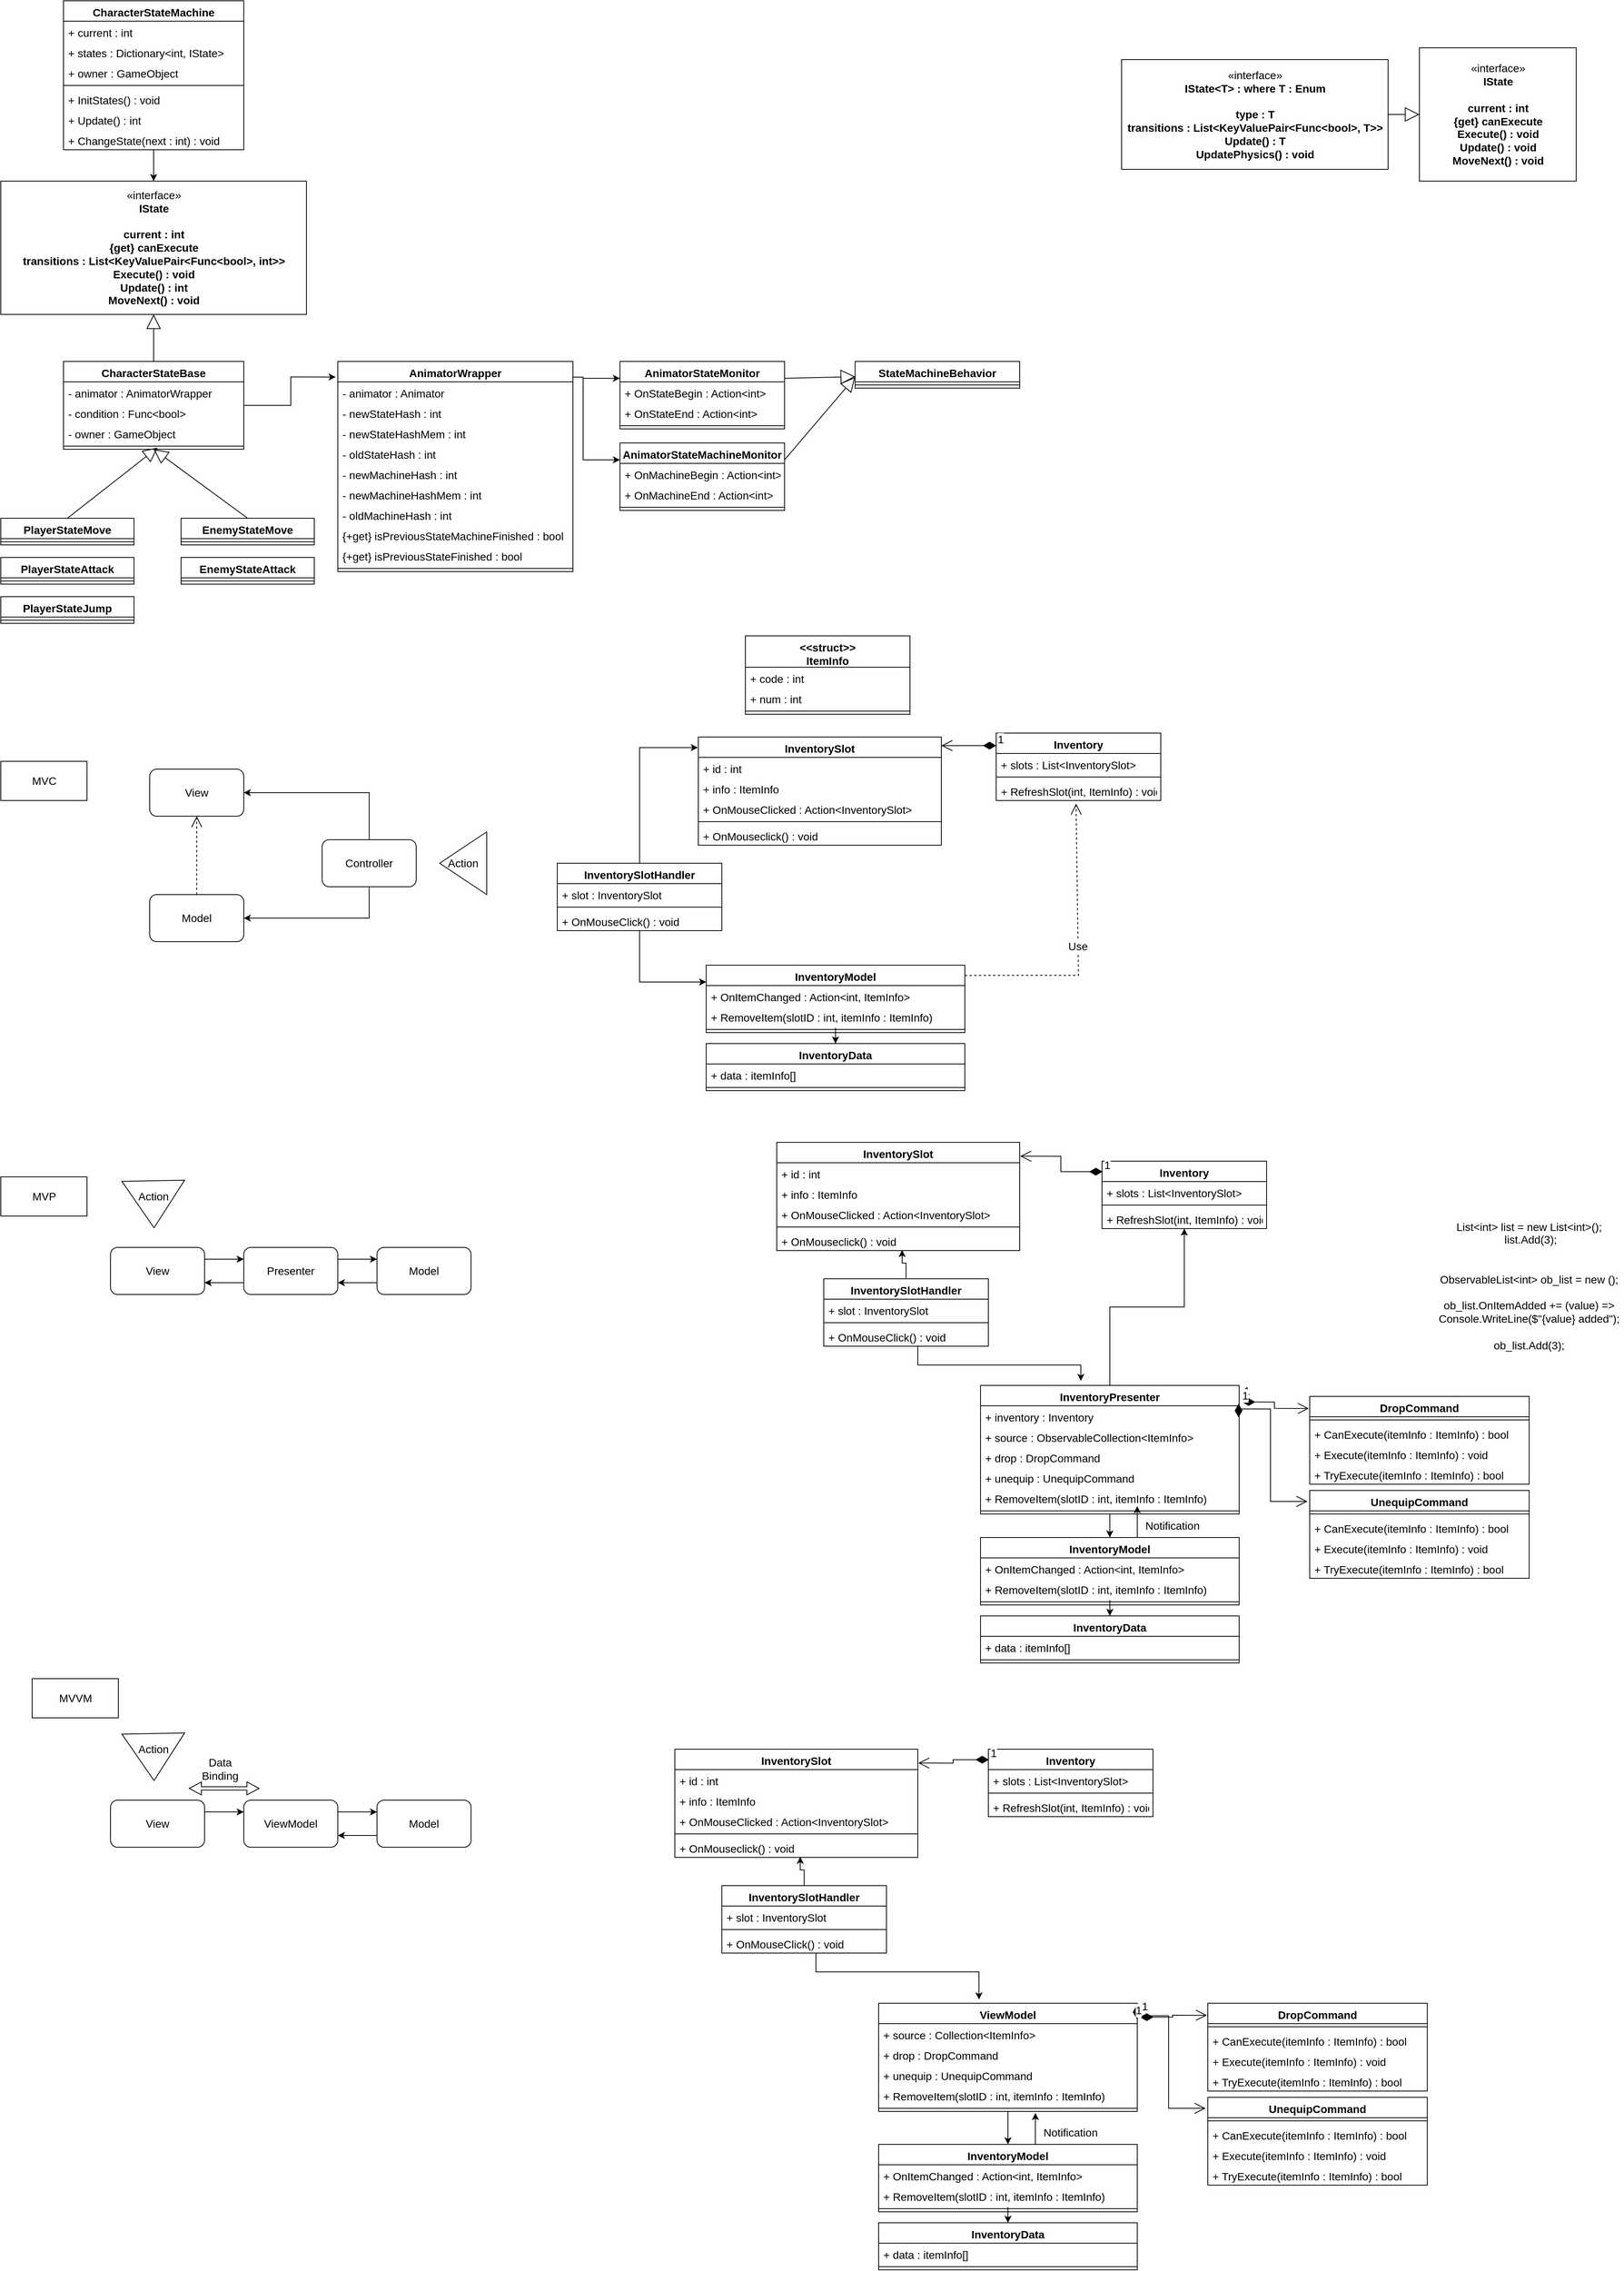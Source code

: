 <mxfile version="20.7.4" type="device"><diagram id="C5RBs43oDa-KdzZeNtuy" name="Page-1"><mxGraphModel dx="531" dy="1896" grid="1" gridSize="10" guides="1" tooltips="1" connect="1" arrows="1" fold="1" page="1" pageScale="1" pageWidth="827" pageHeight="1169" math="0" shadow="0"><root><mxCell id="WIyWlLk6GJQsqaUBKTNV-0"/><mxCell id="WIyWlLk6GJQsqaUBKTNV-1" parent="WIyWlLk6GJQsqaUBKTNV-0"/><mxCell id="863gWzafsqoCwZVlDqM6-13" style="edgeStyle=orthogonalEdgeStyle;rounded=0;orthogonalLoop=1;jettySize=auto;html=1;entryX=-0.009;entryY=0.074;entryDx=0;entryDy=0;fontSize=14;entryPerimeter=0;" edge="1" parent="WIyWlLk6GJQsqaUBKTNV-1" source="863gWzafsqoCwZVlDqM6-0" target="863gWzafsqoCwZVlDqM6-9"><mxGeometry relative="1" as="geometry"/></mxCell><mxCell id="863gWzafsqoCwZVlDqM6-0" value="CharacterStateBase" style="swimlane;fontStyle=1;align=center;verticalAlign=top;childLayout=stackLayout;horizontal=1;startSize=26;horizontalStack=0;resizeParent=1;resizeParentMax=0;resizeLast=0;collapsible=1;marginBottom=0;fontSize=14;" vertex="1" parent="WIyWlLk6GJQsqaUBKTNV-1"><mxGeometry x="1360" y="410" width="230" height="112" as="geometry"/></mxCell><mxCell id="863gWzafsqoCwZVlDqM6-1" value="- animator : AnimatorWrapper" style="text;strokeColor=none;fillColor=none;align=left;verticalAlign=top;spacingLeft=4;spacingRight=4;overflow=hidden;rotatable=0;points=[[0,0.5],[1,0.5]];portConstraint=eastwest;fontSize=14;" vertex="1" parent="863gWzafsqoCwZVlDqM6-0"><mxGeometry y="26" width="230" height="26" as="geometry"/></mxCell><mxCell id="863gWzafsqoCwZVlDqM6-14" value="- condition : Func&lt;bool&gt;" style="text;strokeColor=none;fillColor=none;align=left;verticalAlign=top;spacingLeft=4;spacingRight=4;overflow=hidden;rotatable=0;points=[[0,0.5],[1,0.5]];portConstraint=eastwest;fontSize=14;" vertex="1" parent="863gWzafsqoCwZVlDqM6-0"><mxGeometry y="52" width="230" height="26" as="geometry"/></mxCell><mxCell id="863gWzafsqoCwZVlDqM6-3" value="- owner : GameObject" style="text;strokeColor=none;fillColor=none;align=left;verticalAlign=top;spacingLeft=4;spacingRight=4;overflow=hidden;rotatable=0;points=[[0,0.5],[1,0.5]];portConstraint=eastwest;fontSize=14;" vertex="1" parent="863gWzafsqoCwZVlDqM6-0"><mxGeometry y="78" width="230" height="26" as="geometry"/></mxCell><mxCell id="863gWzafsqoCwZVlDqM6-2" value="" style="line;strokeWidth=1;fillColor=none;align=left;verticalAlign=middle;spacingTop=-1;spacingLeft=3;spacingRight=3;rotatable=0;labelPosition=right;points=[];portConstraint=eastwest;strokeColor=inherit;" vertex="1" parent="863gWzafsqoCwZVlDqM6-0"><mxGeometry y="104" width="230" height="8" as="geometry"/></mxCell><mxCell id="863gWzafsqoCwZVlDqM6-4" value="«interface»&lt;br&gt;&lt;b&gt;IState&amp;lt;T&amp;gt; : where T : Enum&lt;br&gt;&lt;br&gt;type : T&lt;br&gt;transitions : List&amp;lt;KeyValuePair&amp;lt;Func&amp;lt;bool&amp;gt;, T&amp;gt;&amp;gt;&lt;br&gt;Update() : T&lt;br&gt;UpdatePhysics() : void&lt;br&gt;&lt;/b&gt;" style="html=1;fontSize=14;" vertex="1" parent="WIyWlLk6GJQsqaUBKTNV-1"><mxGeometry x="2710" y="25" width="340" height="140" as="geometry"/></mxCell><mxCell id="863gWzafsqoCwZVlDqM6-5" value="«interface»&lt;br&gt;&lt;b&gt;IState&lt;br&gt;&lt;br&gt;current : int&lt;br&gt;{get} canExecute&lt;br&gt;Execute() : void&lt;br&gt;Update() : void&lt;br&gt;MoveNext() : void&lt;br&gt;&lt;/b&gt;" style="html=1;fontSize=14;" vertex="1" parent="WIyWlLk6GJQsqaUBKTNV-1"><mxGeometry x="3090" y="10" width="200" height="170" as="geometry"/></mxCell><mxCell id="863gWzafsqoCwZVlDqM6-6" value="" style="endArrow=block;endSize=16;endFill=0;html=1;rounded=0;fontSize=14;exitX=1;exitY=0.5;exitDx=0;exitDy=0;entryX=0;entryY=0.5;entryDx=0;entryDy=0;" edge="1" parent="WIyWlLk6GJQsqaUBKTNV-1" source="863gWzafsqoCwZVlDqM6-4" target="863gWzafsqoCwZVlDqM6-5"><mxGeometry width="160" relative="1" as="geometry"><mxPoint x="3030" y="165" as="sourcePoint"/><mxPoint x="3190" y="165" as="targetPoint"/></mxGeometry></mxCell><mxCell id="863gWzafsqoCwZVlDqM6-7" value="«interface»&lt;br&gt;&lt;b&gt;IState&lt;br&gt;&lt;br&gt;current : int&lt;br&gt;{get} canExecute&lt;br&gt;transitions : List&amp;lt;KeyValuePair&amp;lt;Func&amp;lt;bool&amp;gt;, int&amp;gt;&amp;gt;&lt;br&gt;Execute() : void&lt;br&gt;Update() : int&lt;br&gt;MoveNext() : void&lt;br&gt;&lt;/b&gt;" style="html=1;fontSize=14;" vertex="1" parent="WIyWlLk6GJQsqaUBKTNV-1"><mxGeometry x="1280" y="180" width="390" height="170" as="geometry"/></mxCell><mxCell id="863gWzafsqoCwZVlDqM6-8" value="" style="endArrow=block;endSize=16;endFill=0;html=1;rounded=0;fontSize=14;exitX=0.5;exitY=0;exitDx=0;exitDy=0;entryX=0.5;entryY=1;entryDx=0;entryDy=0;" edge="1" parent="WIyWlLk6GJQsqaUBKTNV-1" source="863gWzafsqoCwZVlDqM6-0" target="863gWzafsqoCwZVlDqM6-7"><mxGeometry width="160" relative="1" as="geometry"><mxPoint x="2080" y="243" as="sourcePoint"/><mxPoint x="2120" y="243" as="targetPoint"/></mxGeometry></mxCell><mxCell id="863gWzafsqoCwZVlDqM6-40" style="edgeStyle=orthogonalEdgeStyle;rounded=0;orthogonalLoop=1;jettySize=auto;html=1;entryX=0;entryY=0.25;entryDx=0;entryDy=0;fontSize=14;" edge="1" parent="WIyWlLk6GJQsqaUBKTNV-1" source="863gWzafsqoCwZVlDqM6-9" target="863gWzafsqoCwZVlDqM6-22"><mxGeometry relative="1" as="geometry"><Array as="points"><mxPoint x="2023" y="430"/><mxPoint x="2023" y="432"/></Array></mxGeometry></mxCell><mxCell id="863gWzafsqoCwZVlDqM6-41" style="edgeStyle=orthogonalEdgeStyle;rounded=0;orthogonalLoop=1;jettySize=auto;html=1;entryX=0;entryY=0.25;entryDx=0;entryDy=0;fontSize=14;" edge="1" parent="WIyWlLk6GJQsqaUBKTNV-1" source="863gWzafsqoCwZVlDqM6-9" target="863gWzafsqoCwZVlDqM6-32"><mxGeometry relative="1" as="geometry"><Array as="points"><mxPoint x="2023" y="430"/><mxPoint x="2023" y="536"/></Array></mxGeometry></mxCell><mxCell id="863gWzafsqoCwZVlDqM6-9" value="AnimatorWrapper" style="swimlane;fontStyle=1;align=center;verticalAlign=top;childLayout=stackLayout;horizontal=1;startSize=26;horizontalStack=0;resizeParent=1;resizeParentMax=0;resizeLast=0;collapsible=1;marginBottom=0;fontSize=14;" vertex="1" parent="WIyWlLk6GJQsqaUBKTNV-1"><mxGeometry x="1710" y="410" width="300" height="268" as="geometry"/></mxCell><mxCell id="863gWzafsqoCwZVlDqM6-10" value="- animator : Animator" style="text;strokeColor=none;fillColor=none;align=left;verticalAlign=top;spacingLeft=4;spacingRight=4;overflow=hidden;rotatable=0;points=[[0,0.5],[1,0.5]];portConstraint=eastwest;fontSize=14;" vertex="1" parent="863gWzafsqoCwZVlDqM6-9"><mxGeometry y="26" width="300" height="26" as="geometry"/></mxCell><mxCell id="863gWzafsqoCwZVlDqM6-28" value="- newStateHash : int" style="text;strokeColor=none;fillColor=none;align=left;verticalAlign=top;spacingLeft=4;spacingRight=4;overflow=hidden;rotatable=0;points=[[0,0.5],[1,0.5]];portConstraint=eastwest;fontSize=14;" vertex="1" parent="863gWzafsqoCwZVlDqM6-9"><mxGeometry y="52" width="300" height="26" as="geometry"/></mxCell><mxCell id="863gWzafsqoCwZVlDqM6-30" value="- newStateHashMem : int" style="text;strokeColor=none;fillColor=none;align=left;verticalAlign=top;spacingLeft=4;spacingRight=4;overflow=hidden;rotatable=0;points=[[0,0.5],[1,0.5]];portConstraint=eastwest;fontSize=14;" vertex="1" parent="863gWzafsqoCwZVlDqM6-9"><mxGeometry y="78" width="300" height="26" as="geometry"/></mxCell><mxCell id="863gWzafsqoCwZVlDqM6-29" value="- oldStateHash : int" style="text;strokeColor=none;fillColor=none;align=left;verticalAlign=top;spacingLeft=4;spacingRight=4;overflow=hidden;rotatable=0;points=[[0,0.5],[1,0.5]];portConstraint=eastwest;fontSize=14;" vertex="1" parent="863gWzafsqoCwZVlDqM6-9"><mxGeometry y="104" width="300" height="26" as="geometry"/></mxCell><mxCell id="863gWzafsqoCwZVlDqM6-39" value="- newMachineHash : int" style="text;strokeColor=none;fillColor=none;align=left;verticalAlign=top;spacingLeft=4;spacingRight=4;overflow=hidden;rotatable=0;points=[[0,0.5],[1,0.5]];portConstraint=eastwest;fontSize=14;" vertex="1" parent="863gWzafsqoCwZVlDqM6-9"><mxGeometry y="130" width="300" height="26" as="geometry"/></mxCell><mxCell id="863gWzafsqoCwZVlDqM6-38" value="- newMachineHashMem : int" style="text;strokeColor=none;fillColor=none;align=left;verticalAlign=top;spacingLeft=4;spacingRight=4;overflow=hidden;rotatable=0;points=[[0,0.5],[1,0.5]];portConstraint=eastwest;fontSize=14;" vertex="1" parent="863gWzafsqoCwZVlDqM6-9"><mxGeometry y="156" width="300" height="26" as="geometry"/></mxCell><mxCell id="863gWzafsqoCwZVlDqM6-37" value="- oldMachineHash : int" style="text;strokeColor=none;fillColor=none;align=left;verticalAlign=top;spacingLeft=4;spacingRight=4;overflow=hidden;rotatable=0;points=[[0,0.5],[1,0.5]];portConstraint=eastwest;fontSize=14;" vertex="1" parent="863gWzafsqoCwZVlDqM6-9"><mxGeometry y="182" width="300" height="26" as="geometry"/></mxCell><mxCell id="863gWzafsqoCwZVlDqM6-16" value="{+get} isPreviousStateMachineFinished : bool" style="text;strokeColor=none;fillColor=none;align=left;verticalAlign=top;spacingLeft=4;spacingRight=4;overflow=hidden;rotatable=0;points=[[0,0.5],[1,0.5]];portConstraint=eastwest;fontSize=14;" vertex="1" parent="863gWzafsqoCwZVlDqM6-9"><mxGeometry y="208" width="300" height="26" as="geometry"/></mxCell><mxCell id="863gWzafsqoCwZVlDqM6-15" value="{+get} isPreviousStateFinished : bool" style="text;strokeColor=none;fillColor=none;align=left;verticalAlign=top;spacingLeft=4;spacingRight=4;overflow=hidden;rotatable=0;points=[[0,0.5],[1,0.5]];portConstraint=eastwest;fontSize=14;" vertex="1" parent="863gWzafsqoCwZVlDqM6-9"><mxGeometry y="234" width="300" height="26" as="geometry"/></mxCell><mxCell id="863gWzafsqoCwZVlDqM6-11" value="" style="line;strokeWidth=1;fillColor=none;align=left;verticalAlign=middle;spacingTop=-1;spacingLeft=3;spacingRight=3;rotatable=0;labelPosition=right;points=[];portConstraint=eastwest;strokeColor=inherit;" vertex="1" parent="863gWzafsqoCwZVlDqM6-9"><mxGeometry y="260" width="300" height="8" as="geometry"/></mxCell><mxCell id="863gWzafsqoCwZVlDqM6-17" value="StateMachineBehavior" style="swimlane;fontStyle=1;align=center;verticalAlign=top;childLayout=stackLayout;horizontal=1;startSize=26;horizontalStack=0;resizeParent=1;resizeParentMax=0;resizeLast=0;collapsible=1;marginBottom=0;fontSize=14;" vertex="1" parent="WIyWlLk6GJQsqaUBKTNV-1"><mxGeometry x="2370" y="410" width="210" height="34" as="geometry"/></mxCell><mxCell id="863gWzafsqoCwZVlDqM6-21" value="" style="line;strokeWidth=1;fillColor=none;align=left;verticalAlign=middle;spacingTop=-1;spacingLeft=3;spacingRight=3;rotatable=0;labelPosition=right;points=[];portConstraint=eastwest;strokeColor=inherit;" vertex="1" parent="863gWzafsqoCwZVlDqM6-17"><mxGeometry y="26" width="210" height="8" as="geometry"/></mxCell><mxCell id="863gWzafsqoCwZVlDqM6-22" value="AnimatorStateMonitor" style="swimlane;fontStyle=1;align=center;verticalAlign=top;childLayout=stackLayout;horizontal=1;startSize=26;horizontalStack=0;resizeParent=1;resizeParentMax=0;resizeLast=0;collapsible=1;marginBottom=0;fontSize=14;" vertex="1" parent="WIyWlLk6GJQsqaUBKTNV-1"><mxGeometry x="2070" y="410" width="210" height="86" as="geometry"/></mxCell><mxCell id="863gWzafsqoCwZVlDqM6-23" value="+ OnStateBegin : Action&lt;int&gt;" style="text;strokeColor=none;fillColor=none;align=left;verticalAlign=top;spacingLeft=4;spacingRight=4;overflow=hidden;rotatable=0;points=[[0,0.5],[1,0.5]];portConstraint=eastwest;fontSize=14;" vertex="1" parent="863gWzafsqoCwZVlDqM6-22"><mxGeometry y="26" width="210" height="26" as="geometry"/></mxCell><mxCell id="863gWzafsqoCwZVlDqM6-31" value="+ OnStateEnd : Action&lt;int&gt;" style="text;strokeColor=none;fillColor=none;align=left;verticalAlign=top;spacingLeft=4;spacingRight=4;overflow=hidden;rotatable=0;points=[[0,0.5],[1,0.5]];portConstraint=eastwest;fontSize=14;" vertex="1" parent="863gWzafsqoCwZVlDqM6-22"><mxGeometry y="52" width="210" height="26" as="geometry"/></mxCell><mxCell id="863gWzafsqoCwZVlDqM6-26" value="" style="line;strokeWidth=1;fillColor=none;align=left;verticalAlign=middle;spacingTop=-1;spacingLeft=3;spacingRight=3;rotatable=0;labelPosition=right;points=[];portConstraint=eastwest;strokeColor=inherit;" vertex="1" parent="863gWzafsqoCwZVlDqM6-22"><mxGeometry y="78" width="210" height="8" as="geometry"/></mxCell><mxCell id="863gWzafsqoCwZVlDqM6-27" value="" style="endArrow=block;endSize=16;endFill=0;html=1;rounded=0;fontSize=14;exitX=1;exitY=0.25;exitDx=0;exitDy=0;" edge="1" parent="WIyWlLk6GJQsqaUBKTNV-1" source="863gWzafsqoCwZVlDqM6-22" target="863gWzafsqoCwZVlDqM6-17"><mxGeometry width="160" relative="1" as="geometry"><mxPoint x="1950" y="178" as="sourcePoint"/><mxPoint x="2065" y="175" as="targetPoint"/></mxGeometry></mxCell><mxCell id="863gWzafsqoCwZVlDqM6-32" value="AnimatorStateMachineMonitor" style="swimlane;fontStyle=1;align=center;verticalAlign=top;childLayout=stackLayout;horizontal=1;startSize=26;horizontalStack=0;resizeParent=1;resizeParentMax=0;resizeLast=0;collapsible=1;marginBottom=0;fontSize=14;" vertex="1" parent="WIyWlLk6GJQsqaUBKTNV-1"><mxGeometry x="2070" y="514" width="210" height="86" as="geometry"/></mxCell><mxCell id="863gWzafsqoCwZVlDqM6-33" value="+ OnMachineBegin : Action&lt;int&gt;" style="text;strokeColor=none;fillColor=none;align=left;verticalAlign=top;spacingLeft=4;spacingRight=4;overflow=hidden;rotatable=0;points=[[0,0.5],[1,0.5]];portConstraint=eastwest;fontSize=14;" vertex="1" parent="863gWzafsqoCwZVlDqM6-32"><mxGeometry y="26" width="210" height="26" as="geometry"/></mxCell><mxCell id="863gWzafsqoCwZVlDqM6-34" value="+ OnMachineEnd : Action&lt;int&gt;" style="text;strokeColor=none;fillColor=none;align=left;verticalAlign=top;spacingLeft=4;spacingRight=4;overflow=hidden;rotatable=0;points=[[0,0.5],[1,0.5]];portConstraint=eastwest;fontSize=14;" vertex="1" parent="863gWzafsqoCwZVlDqM6-32"><mxGeometry y="52" width="210" height="26" as="geometry"/></mxCell><mxCell id="863gWzafsqoCwZVlDqM6-35" value="" style="line;strokeWidth=1;fillColor=none;align=left;verticalAlign=middle;spacingTop=-1;spacingLeft=3;spacingRight=3;rotatable=0;labelPosition=right;points=[];portConstraint=eastwest;strokeColor=inherit;" vertex="1" parent="863gWzafsqoCwZVlDqM6-32"><mxGeometry y="78" width="210" height="8" as="geometry"/></mxCell><mxCell id="863gWzafsqoCwZVlDqM6-36" value="" style="endArrow=block;endSize=16;endFill=0;html=1;rounded=0;fontSize=14;exitX=1;exitY=0.25;exitDx=0;exitDy=0;" edge="1" parent="WIyWlLk6GJQsqaUBKTNV-1" source="863gWzafsqoCwZVlDqM6-32"><mxGeometry width="160" relative="1" as="geometry"><mxPoint x="2290" y="441.5" as="sourcePoint"/><mxPoint x="2370" y="430" as="targetPoint"/></mxGeometry></mxCell><mxCell id="863gWzafsqoCwZVlDqM6-48" style="edgeStyle=orthogonalEdgeStyle;rounded=0;orthogonalLoop=1;jettySize=auto;html=1;entryX=0.5;entryY=0;entryDx=0;entryDy=0;fontSize=14;" edge="1" parent="WIyWlLk6GJQsqaUBKTNV-1" source="863gWzafsqoCwZVlDqM6-42" target="863gWzafsqoCwZVlDqM6-7"><mxGeometry relative="1" as="geometry"/></mxCell><mxCell id="863gWzafsqoCwZVlDqM6-42" value="CharacterStateMachine" style="swimlane;fontStyle=1;align=center;verticalAlign=top;childLayout=stackLayout;horizontal=1;startSize=26;horizontalStack=0;resizeParent=1;resizeParentMax=0;resizeLast=0;collapsible=1;marginBottom=0;fontSize=14;" vertex="1" parent="WIyWlLk6GJQsqaUBKTNV-1"><mxGeometry x="1360" y="-50" width="230" height="190" as="geometry"/></mxCell><mxCell id="863gWzafsqoCwZVlDqM6-43" value="+ current : int" style="text;strokeColor=none;fillColor=none;align=left;verticalAlign=top;spacingLeft=4;spacingRight=4;overflow=hidden;rotatable=0;points=[[0,0.5],[1,0.5]];portConstraint=eastwest;fontSize=14;" vertex="1" parent="863gWzafsqoCwZVlDqM6-42"><mxGeometry y="26" width="230" height="26" as="geometry"/></mxCell><mxCell id="863gWzafsqoCwZVlDqM6-47" value="+ states : Dictionary&lt;int, IState&gt;" style="text;strokeColor=none;fillColor=none;align=left;verticalAlign=top;spacingLeft=4;spacingRight=4;overflow=hidden;rotatable=0;points=[[0,0.5],[1,0.5]];portConstraint=eastwest;fontSize=14;" vertex="1" parent="863gWzafsqoCwZVlDqM6-42"><mxGeometry y="52" width="230" height="26" as="geometry"/></mxCell><mxCell id="863gWzafsqoCwZVlDqM6-49" value="+ owner : GameObject" style="text;strokeColor=none;fillColor=none;align=left;verticalAlign=top;spacingLeft=4;spacingRight=4;overflow=hidden;rotatable=0;points=[[0,0.5],[1,0.5]];portConstraint=eastwest;fontSize=14;" vertex="1" parent="863gWzafsqoCwZVlDqM6-42"><mxGeometry y="78" width="230" height="26" as="geometry"/></mxCell><mxCell id="863gWzafsqoCwZVlDqM6-46" value="" style="line;strokeWidth=1;fillColor=none;align=left;verticalAlign=middle;spacingTop=-1;spacingLeft=3;spacingRight=3;rotatable=0;labelPosition=right;points=[];portConstraint=eastwest;strokeColor=inherit;" vertex="1" parent="863gWzafsqoCwZVlDqM6-42"><mxGeometry y="104" width="230" height="8" as="geometry"/></mxCell><mxCell id="863gWzafsqoCwZVlDqM6-52" value="+ InitStates() : void" style="text;strokeColor=none;fillColor=none;align=left;verticalAlign=top;spacingLeft=4;spacingRight=4;overflow=hidden;rotatable=0;points=[[0,0.5],[1,0.5]];portConstraint=eastwest;fontSize=14;" vertex="1" parent="863gWzafsqoCwZVlDqM6-42"><mxGeometry y="112" width="230" height="26" as="geometry"/></mxCell><mxCell id="863gWzafsqoCwZVlDqM6-50" value="+ Update() : int" style="text;strokeColor=none;fillColor=none;align=left;verticalAlign=top;spacingLeft=4;spacingRight=4;overflow=hidden;rotatable=0;points=[[0,0.5],[1,0.5]];portConstraint=eastwest;fontSize=14;" vertex="1" parent="863gWzafsqoCwZVlDqM6-42"><mxGeometry y="138" width="230" height="26" as="geometry"/></mxCell><mxCell id="863gWzafsqoCwZVlDqM6-51" value="+ ChangeState(next : int) : void" style="text;strokeColor=none;fillColor=none;align=left;verticalAlign=top;spacingLeft=4;spacingRight=4;overflow=hidden;rotatable=0;points=[[0,0.5],[1,0.5]];portConstraint=eastwest;fontSize=14;" vertex="1" parent="863gWzafsqoCwZVlDqM6-42"><mxGeometry y="164" width="230" height="26" as="geometry"/></mxCell><mxCell id="863gWzafsqoCwZVlDqM6-54" value="PlayerStateMove" style="swimlane;fontStyle=1;align=center;verticalAlign=top;childLayout=stackLayout;horizontal=1;startSize=26;horizontalStack=0;resizeParent=1;resizeParentMax=0;resizeLast=0;collapsible=1;marginBottom=0;fontSize=14;" vertex="1" parent="WIyWlLk6GJQsqaUBKTNV-1"><mxGeometry x="1280" y="610" width="170" height="34" as="geometry"/></mxCell><mxCell id="863gWzafsqoCwZVlDqM6-58" value="" style="line;strokeWidth=1;fillColor=none;align=left;verticalAlign=middle;spacingTop=-1;spacingLeft=3;spacingRight=3;rotatable=0;labelPosition=right;points=[];portConstraint=eastwest;strokeColor=inherit;" vertex="1" parent="863gWzafsqoCwZVlDqM6-54"><mxGeometry y="26" width="170" height="8" as="geometry"/></mxCell><mxCell id="863gWzafsqoCwZVlDqM6-59" value="PlayerStateAttack" style="swimlane;fontStyle=1;align=center;verticalAlign=top;childLayout=stackLayout;horizontal=1;startSize=26;horizontalStack=0;resizeParent=1;resizeParentMax=0;resizeLast=0;collapsible=1;marginBottom=0;fontSize=14;" vertex="1" parent="WIyWlLk6GJQsqaUBKTNV-1"><mxGeometry x="1280" y="660" width="170" height="34" as="geometry"/></mxCell><mxCell id="863gWzafsqoCwZVlDqM6-60" value="" style="line;strokeWidth=1;fillColor=none;align=left;verticalAlign=middle;spacingTop=-1;spacingLeft=3;spacingRight=3;rotatable=0;labelPosition=right;points=[];portConstraint=eastwest;strokeColor=inherit;" vertex="1" parent="863gWzafsqoCwZVlDqM6-59"><mxGeometry y="26" width="170" height="8" as="geometry"/></mxCell><mxCell id="863gWzafsqoCwZVlDqM6-61" value="PlayerStateJump" style="swimlane;fontStyle=1;align=center;verticalAlign=top;childLayout=stackLayout;horizontal=1;startSize=26;horizontalStack=0;resizeParent=1;resizeParentMax=0;resizeLast=0;collapsible=1;marginBottom=0;fontSize=14;" vertex="1" parent="WIyWlLk6GJQsqaUBKTNV-1"><mxGeometry x="1280" y="710" width="170" height="34" as="geometry"/></mxCell><mxCell id="863gWzafsqoCwZVlDqM6-62" value="" style="line;strokeWidth=1;fillColor=none;align=left;verticalAlign=middle;spacingTop=-1;spacingLeft=3;spacingRight=3;rotatable=0;labelPosition=right;points=[];portConstraint=eastwest;strokeColor=inherit;" vertex="1" parent="863gWzafsqoCwZVlDqM6-61"><mxGeometry y="26" width="170" height="8" as="geometry"/></mxCell><mxCell id="863gWzafsqoCwZVlDqM6-63" value="EnemyStateMove" style="swimlane;fontStyle=1;align=center;verticalAlign=top;childLayout=stackLayout;horizontal=1;startSize=26;horizontalStack=0;resizeParent=1;resizeParentMax=0;resizeLast=0;collapsible=1;marginBottom=0;fontSize=14;" vertex="1" parent="WIyWlLk6GJQsqaUBKTNV-1"><mxGeometry x="1510" y="610" width="170" height="34" as="geometry"/></mxCell><mxCell id="863gWzafsqoCwZVlDqM6-64" value="" style="line;strokeWidth=1;fillColor=none;align=left;verticalAlign=middle;spacingTop=-1;spacingLeft=3;spacingRight=3;rotatable=0;labelPosition=right;points=[];portConstraint=eastwest;strokeColor=inherit;" vertex="1" parent="863gWzafsqoCwZVlDqM6-63"><mxGeometry y="26" width="170" height="8" as="geometry"/></mxCell><mxCell id="863gWzafsqoCwZVlDqM6-66" value="EnemyStateAttack" style="swimlane;fontStyle=1;align=center;verticalAlign=top;childLayout=stackLayout;horizontal=1;startSize=26;horizontalStack=0;resizeParent=1;resizeParentMax=0;resizeLast=0;collapsible=1;marginBottom=0;fontSize=14;" vertex="1" parent="WIyWlLk6GJQsqaUBKTNV-1"><mxGeometry x="1510" y="660" width="170" height="34" as="geometry"/></mxCell><mxCell id="863gWzafsqoCwZVlDqM6-67" value="" style="line;strokeWidth=1;fillColor=none;align=left;verticalAlign=middle;spacingTop=-1;spacingLeft=3;spacingRight=3;rotatable=0;labelPosition=right;points=[];portConstraint=eastwest;strokeColor=inherit;" vertex="1" parent="863gWzafsqoCwZVlDqM6-66"><mxGeometry y="26" width="170" height="8" as="geometry"/></mxCell><mxCell id="863gWzafsqoCwZVlDqM6-69" value="" style="endArrow=block;endSize=16;endFill=0;html=1;rounded=0;fontSize=14;exitX=0.5;exitY=0;exitDx=0;exitDy=0;entryX=0.5;entryY=1;entryDx=0;entryDy=0;" edge="1" parent="WIyWlLk6GJQsqaUBKTNV-1" source="863gWzafsqoCwZVlDqM6-63" target="863gWzafsqoCwZVlDqM6-0"><mxGeometry width="160" relative="1" as="geometry"><mxPoint x="1485.0" y="420" as="sourcePoint"/><mxPoint x="1485.0" y="360" as="targetPoint"/></mxGeometry></mxCell><mxCell id="863gWzafsqoCwZVlDqM6-70" value="" style="endArrow=block;endSize=16;endFill=0;html=1;rounded=0;fontSize=14;exitX=0.5;exitY=0;exitDx=0;exitDy=0;" edge="1" parent="WIyWlLk6GJQsqaUBKTNV-1" source="863gWzafsqoCwZVlDqM6-54"><mxGeometry width="160" relative="1" as="geometry"><mxPoint x="1605" y="620" as="sourcePoint"/><mxPoint x="1480" y="520" as="targetPoint"/></mxGeometry></mxCell><mxCell id="863gWzafsqoCwZVlDqM6-71" value="MVC" style="html=1;fontSize=14;" vertex="1" parent="WIyWlLk6GJQsqaUBKTNV-1"><mxGeometry x="1280" y="920" width="110" height="50" as="geometry"/></mxCell><mxCell id="863gWzafsqoCwZVlDqM6-72" value="MVP" style="html=1;fontSize=14;" vertex="1" parent="WIyWlLk6GJQsqaUBKTNV-1"><mxGeometry x="1280" y="1450" width="110" height="50" as="geometry"/></mxCell><mxCell id="863gWzafsqoCwZVlDqM6-73" value="MVVM" style="html=1;fontSize=14;" vertex="1" parent="WIyWlLk6GJQsqaUBKTNV-1"><mxGeometry x="1320" y="2090" width="110" height="50" as="geometry"/></mxCell><mxCell id="863gWzafsqoCwZVlDqM6-74" value="Model" style="rounded=1;whiteSpace=wrap;html=1;fontSize=14;" vertex="1" parent="WIyWlLk6GJQsqaUBKTNV-1"><mxGeometry x="1470" y="1090" width="120" height="60" as="geometry"/></mxCell><mxCell id="863gWzafsqoCwZVlDqM6-75" value="View" style="rounded=1;whiteSpace=wrap;html=1;fontSize=14;" vertex="1" parent="WIyWlLk6GJQsqaUBKTNV-1"><mxGeometry x="1470" y="930" width="120" height="60" as="geometry"/></mxCell><mxCell id="863gWzafsqoCwZVlDqM6-77" style="edgeStyle=orthogonalEdgeStyle;rounded=0;orthogonalLoop=1;jettySize=auto;html=1;entryX=1;entryY=0.5;entryDx=0;entryDy=0;fontSize=14;" edge="1" parent="WIyWlLk6GJQsqaUBKTNV-1" source="863gWzafsqoCwZVlDqM6-76" target="863gWzafsqoCwZVlDqM6-75"><mxGeometry relative="1" as="geometry"><Array as="points"><mxPoint x="1750" y="960"/></Array></mxGeometry></mxCell><mxCell id="863gWzafsqoCwZVlDqM6-78" style="edgeStyle=orthogonalEdgeStyle;rounded=0;orthogonalLoop=1;jettySize=auto;html=1;fontSize=14;" edge="1" parent="WIyWlLk6GJQsqaUBKTNV-1" source="863gWzafsqoCwZVlDqM6-76"><mxGeometry relative="1" as="geometry"><mxPoint x="1590" y="1120" as="targetPoint"/><Array as="points"><mxPoint x="1750" y="1120"/></Array></mxGeometry></mxCell><mxCell id="863gWzafsqoCwZVlDqM6-76" value="Controller" style="rounded=1;whiteSpace=wrap;html=1;fontSize=14;" vertex="1" parent="WIyWlLk6GJQsqaUBKTNV-1"><mxGeometry x="1690" y="1020" width="120" height="60" as="geometry"/></mxCell><mxCell id="863gWzafsqoCwZVlDqM6-80" value="" style="triangle;whiteSpace=wrap;html=1;fontSize=14;rotation=-180;" vertex="1" parent="WIyWlLk6GJQsqaUBKTNV-1"><mxGeometry x="1840" y="1010" width="60" height="80" as="geometry"/></mxCell><mxCell id="863gWzafsqoCwZVlDqM6-81" value="Action" style="text;html=1;strokeColor=none;fillColor=none;align=center;verticalAlign=middle;whiteSpace=wrap;rounded=0;fontSize=14;" vertex="1" parent="WIyWlLk6GJQsqaUBKTNV-1"><mxGeometry x="1840" y="1035" width="60" height="30" as="geometry"/></mxCell><mxCell id="863gWzafsqoCwZVlDqM6-82" value="" style="endArrow=open;endSize=12;dashed=1;html=1;rounded=0;fontSize=14;exitX=0.5;exitY=0;exitDx=0;exitDy=0;entryX=0.5;entryY=1;entryDx=0;entryDy=0;" edge="1" parent="WIyWlLk6GJQsqaUBKTNV-1" source="863gWzafsqoCwZVlDqM6-74" target="863gWzafsqoCwZVlDqM6-75"><mxGeometry width="160" relative="1" as="geometry"><mxPoint x="1720" y="1180" as="sourcePoint"/><mxPoint x="1880" y="1180" as="targetPoint"/></mxGeometry></mxCell><mxCell id="863gWzafsqoCwZVlDqM6-83" value="Inventory" style="swimlane;fontStyle=1;align=center;verticalAlign=top;childLayout=stackLayout;horizontal=1;startSize=26;horizontalStack=0;resizeParent=1;resizeParentMax=0;resizeLast=0;collapsible=1;marginBottom=0;fontSize=14;" vertex="1" parent="WIyWlLk6GJQsqaUBKTNV-1"><mxGeometry x="2550" y="884" width="210" height="86" as="geometry"/></mxCell><mxCell id="863gWzafsqoCwZVlDqM6-117" value="+ slots : List&lt;InventorySlot&gt;" style="text;strokeColor=none;fillColor=none;align=left;verticalAlign=top;spacingLeft=4;spacingRight=4;overflow=hidden;rotatable=0;points=[[0,0.5],[1,0.5]];portConstraint=eastwest;fontSize=14;" vertex="1" parent="863gWzafsqoCwZVlDqM6-83"><mxGeometry y="26" width="210" height="26" as="geometry"/></mxCell><mxCell id="863gWzafsqoCwZVlDqM6-86" value="" style="line;strokeWidth=1;fillColor=none;align=left;verticalAlign=middle;spacingTop=-1;spacingLeft=3;spacingRight=3;rotatable=0;labelPosition=right;points=[];portConstraint=eastwest;strokeColor=inherit;" vertex="1" parent="863gWzafsqoCwZVlDqM6-83"><mxGeometry y="52" width="210" height="8" as="geometry"/></mxCell><mxCell id="863gWzafsqoCwZVlDqM6-85" value="+ RefreshSlot(int, ItemInfo) : void" style="text;strokeColor=none;fillColor=none;align=left;verticalAlign=top;spacingLeft=4;spacingRight=4;overflow=hidden;rotatable=0;points=[[0,0.5],[1,0.5]];portConstraint=eastwest;fontSize=14;" vertex="1" parent="863gWzafsqoCwZVlDqM6-83"><mxGeometry y="60" width="210" height="26" as="geometry"/></mxCell><mxCell id="863gWzafsqoCwZVlDqM6-87" value="InventorySlot" style="swimlane;fontStyle=1;align=center;verticalAlign=top;childLayout=stackLayout;horizontal=1;startSize=26;horizontalStack=0;resizeParent=1;resizeParentMax=0;resizeLast=0;collapsible=1;marginBottom=0;fontSize=14;" vertex="1" parent="WIyWlLk6GJQsqaUBKTNV-1"><mxGeometry x="2170" y="889" width="310" height="138" as="geometry"/></mxCell><mxCell id="863gWzafsqoCwZVlDqM6-88" value="+ id : int" style="text;strokeColor=none;fillColor=none;align=left;verticalAlign=top;spacingLeft=4;spacingRight=4;overflow=hidden;rotatable=0;points=[[0,0.5],[1,0.5]];portConstraint=eastwest;fontSize=14;" vertex="1" parent="863gWzafsqoCwZVlDqM6-87"><mxGeometry y="26" width="310" height="26" as="geometry"/></mxCell><mxCell id="863gWzafsqoCwZVlDqM6-89" value="+ info : ItemInfo" style="text;strokeColor=none;fillColor=none;align=left;verticalAlign=top;spacingLeft=4;spacingRight=4;overflow=hidden;rotatable=0;points=[[0,0.5],[1,0.5]];portConstraint=eastwest;fontSize=14;" vertex="1" parent="863gWzafsqoCwZVlDqM6-87"><mxGeometry y="52" width="310" height="26" as="geometry"/></mxCell><mxCell id="863gWzafsqoCwZVlDqM6-103" value="+ OnMouseClicked : Action&lt;InventorySlot&gt;" style="text;strokeColor=none;fillColor=none;align=left;verticalAlign=top;spacingLeft=4;spacingRight=4;overflow=hidden;rotatable=0;points=[[0,0.5],[1,0.5]];portConstraint=eastwest;fontSize=14;" vertex="1" parent="863gWzafsqoCwZVlDqM6-87"><mxGeometry y="78" width="310" height="26" as="geometry"/></mxCell><mxCell id="863gWzafsqoCwZVlDqM6-90" value="" style="line;strokeWidth=1;fillColor=none;align=left;verticalAlign=middle;spacingTop=-1;spacingLeft=3;spacingRight=3;rotatable=0;labelPosition=right;points=[];portConstraint=eastwest;strokeColor=inherit;" vertex="1" parent="863gWzafsqoCwZVlDqM6-87"><mxGeometry y="104" width="310" height="8" as="geometry"/></mxCell><mxCell id="863gWzafsqoCwZVlDqM6-99" value="+ OnMouseclick() : void" style="text;strokeColor=none;fillColor=none;align=left;verticalAlign=top;spacingLeft=4;spacingRight=4;overflow=hidden;rotatable=0;points=[[0,0.5],[1,0.5]];portConstraint=eastwest;fontSize=14;" vertex="1" parent="863gWzafsqoCwZVlDqM6-87"><mxGeometry y="112" width="310" height="26" as="geometry"/></mxCell><mxCell id="863gWzafsqoCwZVlDqM6-91" value="&lt;&lt;struct&gt;&gt;&#10;ItemInfo" style="swimlane;fontStyle=1;align=center;verticalAlign=top;childLayout=stackLayout;horizontal=1;startSize=40;horizontalStack=0;resizeParent=1;resizeParentMax=0;resizeLast=0;collapsible=1;marginBottom=0;fontSize=14;" vertex="1" parent="WIyWlLk6GJQsqaUBKTNV-1"><mxGeometry x="2230" y="760" width="210" height="100" as="geometry"/></mxCell><mxCell id="863gWzafsqoCwZVlDqM6-92" value="+ code : int" style="text;strokeColor=none;fillColor=none;align=left;verticalAlign=top;spacingLeft=4;spacingRight=4;overflow=hidden;rotatable=0;points=[[0,0.5],[1,0.5]];portConstraint=eastwest;fontSize=14;" vertex="1" parent="863gWzafsqoCwZVlDqM6-91"><mxGeometry y="40" width="210" height="26" as="geometry"/></mxCell><mxCell id="863gWzafsqoCwZVlDqM6-93" value="+ num : int" style="text;strokeColor=none;fillColor=none;align=left;verticalAlign=top;spacingLeft=4;spacingRight=4;overflow=hidden;rotatable=0;points=[[0,0.5],[1,0.5]];portConstraint=eastwest;fontSize=14;" vertex="1" parent="863gWzafsqoCwZVlDqM6-91"><mxGeometry y="66" width="210" height="26" as="geometry"/></mxCell><mxCell id="863gWzafsqoCwZVlDqM6-94" value="" style="line;strokeWidth=1;fillColor=none;align=left;verticalAlign=middle;spacingTop=-1;spacingLeft=3;spacingRight=3;rotatable=0;labelPosition=right;points=[];portConstraint=eastwest;strokeColor=inherit;" vertex="1" parent="863gWzafsqoCwZVlDqM6-91"><mxGeometry y="92" width="210" height="8" as="geometry"/></mxCell><mxCell id="863gWzafsqoCwZVlDqM6-104" style="edgeStyle=orthogonalEdgeStyle;rounded=0;orthogonalLoop=1;jettySize=auto;html=1;entryX=-0.002;entryY=0.098;entryDx=0;entryDy=0;entryPerimeter=0;fontSize=14;" edge="1" parent="WIyWlLk6GJQsqaUBKTNV-1" source="863gWzafsqoCwZVlDqM6-95" target="863gWzafsqoCwZVlDqM6-87"><mxGeometry relative="1" as="geometry"/></mxCell><mxCell id="863gWzafsqoCwZVlDqM6-109" style="edgeStyle=orthogonalEdgeStyle;rounded=0;orthogonalLoop=1;jettySize=auto;html=1;entryX=0;entryY=0.25;entryDx=0;entryDy=0;fontSize=14;" edge="1" parent="WIyWlLk6GJQsqaUBKTNV-1" source="863gWzafsqoCwZVlDqM6-95" target="863gWzafsqoCwZVlDqM6-105"><mxGeometry relative="1" as="geometry"/></mxCell><mxCell id="863gWzafsqoCwZVlDqM6-95" value="InventorySlotHandler" style="swimlane;fontStyle=1;align=center;verticalAlign=top;childLayout=stackLayout;horizontal=1;startSize=26;horizontalStack=0;resizeParent=1;resizeParentMax=0;resizeLast=0;collapsible=1;marginBottom=0;fontSize=14;" vertex="1" parent="WIyWlLk6GJQsqaUBKTNV-1"><mxGeometry x="1990" y="1050" width="210" height="86" as="geometry"/></mxCell><mxCell id="863gWzafsqoCwZVlDqM6-96" value="+ slot : InventorySlot" style="text;strokeColor=none;fillColor=none;align=left;verticalAlign=top;spacingLeft=4;spacingRight=4;overflow=hidden;rotatable=0;points=[[0,0.5],[1,0.5]];portConstraint=eastwest;fontSize=14;" vertex="1" parent="863gWzafsqoCwZVlDqM6-95"><mxGeometry y="26" width="210" height="26" as="geometry"/></mxCell><mxCell id="863gWzafsqoCwZVlDqM6-98" value="" style="line;strokeWidth=1;fillColor=none;align=left;verticalAlign=middle;spacingTop=-1;spacingLeft=3;spacingRight=3;rotatable=0;labelPosition=right;points=[];portConstraint=eastwest;strokeColor=inherit;" vertex="1" parent="863gWzafsqoCwZVlDqM6-95"><mxGeometry y="52" width="210" height="8" as="geometry"/></mxCell><mxCell id="863gWzafsqoCwZVlDqM6-97" value="+ OnMouseClick() : void" style="text;strokeColor=none;fillColor=none;align=left;verticalAlign=top;spacingLeft=4;spacingRight=4;overflow=hidden;rotatable=0;points=[[0,0.5],[1,0.5]];portConstraint=eastwest;fontSize=14;" vertex="1" parent="863gWzafsqoCwZVlDqM6-95"><mxGeometry y="60" width="210" height="26" as="geometry"/></mxCell><mxCell id="863gWzafsqoCwZVlDqM6-113" style="edgeStyle=orthogonalEdgeStyle;rounded=0;orthogonalLoop=1;jettySize=auto;html=1;entryX=0.5;entryY=0;entryDx=0;entryDy=0;fontSize=14;" edge="1" parent="WIyWlLk6GJQsqaUBKTNV-1" source="863gWzafsqoCwZVlDqM6-105" target="863gWzafsqoCwZVlDqM6-110"><mxGeometry relative="1" as="geometry"/></mxCell><mxCell id="863gWzafsqoCwZVlDqM6-105" value="InventoryModel" style="swimlane;fontStyle=1;align=center;verticalAlign=top;childLayout=stackLayout;horizontal=1;startSize=26;horizontalStack=0;resizeParent=1;resizeParentMax=0;resizeLast=0;collapsible=1;marginBottom=0;fontSize=14;" vertex="1" parent="WIyWlLk6GJQsqaUBKTNV-1"><mxGeometry x="2180" y="1180" width="330" height="86" as="geometry"/></mxCell><mxCell id="863gWzafsqoCwZVlDqM6-114" value="+ OnItemChanged : Action&lt;int, ItemInfo&gt;" style="text;strokeColor=none;fillColor=none;align=left;verticalAlign=top;spacingLeft=4;spacingRight=4;overflow=hidden;rotatable=0;points=[[0,0.5],[1,0.5]];portConstraint=eastwest;fontSize=14;" vertex="1" parent="863gWzafsqoCwZVlDqM6-105"><mxGeometry y="26" width="330" height="26" as="geometry"/></mxCell><mxCell id="863gWzafsqoCwZVlDqM6-107" value="+ RemoveItem(slotID : int, itemInfo : ItemInfo)" style="text;strokeColor=none;fillColor=none;align=left;verticalAlign=top;spacingLeft=4;spacingRight=4;overflow=hidden;rotatable=0;points=[[0,0.5],[1,0.5]];portConstraint=eastwest;fontSize=14;" vertex="1" parent="863gWzafsqoCwZVlDqM6-105"><mxGeometry y="52" width="330" height="26" as="geometry"/></mxCell><mxCell id="863gWzafsqoCwZVlDqM6-108" value="" style="line;strokeWidth=1;fillColor=none;align=left;verticalAlign=middle;spacingTop=-1;spacingLeft=3;spacingRight=3;rotatable=0;labelPosition=right;points=[];portConstraint=eastwest;strokeColor=inherit;" vertex="1" parent="863gWzafsqoCwZVlDqM6-105"><mxGeometry y="78" width="330" height="8" as="geometry"/></mxCell><mxCell id="863gWzafsqoCwZVlDqM6-110" value="InventoryData" style="swimlane;fontStyle=1;align=center;verticalAlign=top;childLayout=stackLayout;horizontal=1;startSize=26;horizontalStack=0;resizeParent=1;resizeParentMax=0;resizeLast=0;collapsible=1;marginBottom=0;fontSize=14;" vertex="1" parent="WIyWlLk6GJQsqaUBKTNV-1"><mxGeometry x="2180" y="1280" width="330" height="60" as="geometry"/></mxCell><mxCell id="863gWzafsqoCwZVlDqM6-111" value="+ data : itemInfo[]" style="text;strokeColor=none;fillColor=none;align=left;verticalAlign=top;spacingLeft=4;spacingRight=4;overflow=hidden;rotatable=0;points=[[0,0.5],[1,0.5]];portConstraint=eastwest;fontSize=14;" vertex="1" parent="863gWzafsqoCwZVlDqM6-110"><mxGeometry y="26" width="330" height="26" as="geometry"/></mxCell><mxCell id="863gWzafsqoCwZVlDqM6-112" value="" style="line;strokeWidth=1;fillColor=none;align=left;verticalAlign=middle;spacingTop=-1;spacingLeft=3;spacingRight=3;rotatable=0;labelPosition=right;points=[];portConstraint=eastwest;strokeColor=inherit;" vertex="1" parent="863gWzafsqoCwZVlDqM6-110"><mxGeometry y="52" width="330" height="8" as="geometry"/></mxCell><mxCell id="863gWzafsqoCwZVlDqM6-116" value="Use" style="endArrow=open;endSize=12;dashed=1;html=1;rounded=0;fontSize=14;entryX=0.485;entryY=1.154;entryDx=0;entryDy=0;entryPerimeter=0;exitX=1;exitY=0.152;exitDx=0;exitDy=0;exitPerimeter=0;" edge="1" parent="WIyWlLk6GJQsqaUBKTNV-1" source="863gWzafsqoCwZVlDqM6-105" target="863gWzafsqoCwZVlDqM6-85"><mxGeometry width="160" relative="1" as="geometry"><mxPoint x="2260" y="1130" as="sourcePoint"/><mxPoint x="2420" y="1130" as="targetPoint"/><Array as="points"><mxPoint x="2655" y="1193"/></Array></mxGeometry></mxCell><mxCell id="863gWzafsqoCwZVlDqM6-118" value="1" style="endArrow=open;html=1;endSize=12;startArrow=diamondThin;startSize=14;startFill=1;edgeStyle=orthogonalEdgeStyle;align=left;verticalAlign=bottom;rounded=0;fontSize=14;" edge="1" parent="WIyWlLk6GJQsqaUBKTNV-1"><mxGeometry x="-1" y="3" relative="1" as="geometry"><mxPoint x="2550" y="900" as="sourcePoint"/><mxPoint x="2480" y="900" as="targetPoint"/></mxGeometry></mxCell><mxCell id="863gWzafsqoCwZVlDqM6-122" style="edgeStyle=orthogonalEdgeStyle;rounded=0;orthogonalLoop=1;jettySize=auto;html=1;entryX=0;entryY=0.25;entryDx=0;entryDy=0;fontSize=14;exitX=1;exitY=0.25;exitDx=0;exitDy=0;" edge="1" parent="WIyWlLk6GJQsqaUBKTNV-1" source="863gWzafsqoCwZVlDqM6-119" target="863gWzafsqoCwZVlDqM6-120"><mxGeometry relative="1" as="geometry"/></mxCell><mxCell id="863gWzafsqoCwZVlDqM6-119" value="View" style="rounded=1;whiteSpace=wrap;html=1;fontSize=14;" vertex="1" parent="WIyWlLk6GJQsqaUBKTNV-1"><mxGeometry x="1420" y="1540" width="120" height="60" as="geometry"/></mxCell><mxCell id="863gWzafsqoCwZVlDqM6-120" value="Presenter" style="rounded=1;whiteSpace=wrap;html=1;fontSize=14;" vertex="1" parent="WIyWlLk6GJQsqaUBKTNV-1"><mxGeometry x="1590" y="1540" width="120" height="60" as="geometry"/></mxCell><mxCell id="863gWzafsqoCwZVlDqM6-121" value="Model" style="rounded=1;whiteSpace=wrap;html=1;fontSize=14;" vertex="1" parent="WIyWlLk6GJQsqaUBKTNV-1"><mxGeometry x="1760" y="1540" width="120" height="60" as="geometry"/></mxCell><mxCell id="863gWzafsqoCwZVlDqM6-123" style="edgeStyle=orthogonalEdgeStyle;rounded=0;orthogonalLoop=1;jettySize=auto;html=1;entryX=1;entryY=0.75;entryDx=0;entryDy=0;fontSize=14;exitX=0;exitY=0.75;exitDx=0;exitDy=0;" edge="1" parent="WIyWlLk6GJQsqaUBKTNV-1" source="863gWzafsqoCwZVlDqM6-120" target="863gWzafsqoCwZVlDqM6-119"><mxGeometry relative="1" as="geometry"><mxPoint x="1550" y="1565" as="sourcePoint"/><mxPoint x="1600" y="1565" as="targetPoint"/></mxGeometry></mxCell><mxCell id="863gWzafsqoCwZVlDqM6-124" style="edgeStyle=orthogonalEdgeStyle;rounded=0;orthogonalLoop=1;jettySize=auto;html=1;entryX=0;entryY=0.25;entryDx=0;entryDy=0;fontSize=14;exitX=1;exitY=0.25;exitDx=0;exitDy=0;" edge="1" parent="WIyWlLk6GJQsqaUBKTNV-1" source="863gWzafsqoCwZVlDqM6-120" target="863gWzafsqoCwZVlDqM6-121"><mxGeometry relative="1" as="geometry"><mxPoint x="1730" y="1530" as="sourcePoint"/><mxPoint x="1600" y="1565" as="targetPoint"/><Array as="points"><mxPoint x="1720" y="1555"/><mxPoint x="1720" y="1555"/></Array></mxGeometry></mxCell><mxCell id="863gWzafsqoCwZVlDqM6-125" style="edgeStyle=orthogonalEdgeStyle;rounded=0;orthogonalLoop=1;jettySize=auto;html=1;entryX=1;entryY=0.75;entryDx=0;entryDy=0;fontSize=14;exitX=0;exitY=0.75;exitDx=0;exitDy=0;" edge="1" parent="WIyWlLk6GJQsqaUBKTNV-1" source="863gWzafsqoCwZVlDqM6-121" target="863gWzafsqoCwZVlDqM6-120"><mxGeometry relative="1" as="geometry"><mxPoint x="1720" y="1565" as="sourcePoint"/><mxPoint x="1770" y="1565" as="targetPoint"/><Array as="points"><mxPoint x="1740" y="1585"/><mxPoint x="1740" y="1585"/></Array></mxGeometry></mxCell><mxCell id="863gWzafsqoCwZVlDqM6-126" value="" style="triangle;whiteSpace=wrap;html=1;fontSize=14;rotation=89;" vertex="1" parent="WIyWlLk6GJQsqaUBKTNV-1"><mxGeometry x="1445" y="1445" width="60" height="80" as="geometry"/></mxCell><mxCell id="863gWzafsqoCwZVlDqM6-127" value="Action" style="text;html=1;strokeColor=none;fillColor=none;align=center;verticalAlign=middle;whiteSpace=wrap;rounded=0;fontSize=14;" vertex="1" parent="WIyWlLk6GJQsqaUBKTNV-1"><mxGeometry x="1445" y="1460" width="60" height="30" as="geometry"/></mxCell><mxCell id="863gWzafsqoCwZVlDqM6-151" value="Inventory" style="swimlane;fontStyle=1;align=center;verticalAlign=top;childLayout=stackLayout;horizontal=1;startSize=26;horizontalStack=0;resizeParent=1;resizeParentMax=0;resizeLast=0;collapsible=1;marginBottom=0;fontSize=14;" vertex="1" parent="WIyWlLk6GJQsqaUBKTNV-1"><mxGeometry x="2685" y="1430" width="210" height="86" as="geometry"/></mxCell><mxCell id="863gWzafsqoCwZVlDqM6-152" value="+ slots : List&lt;InventorySlot&gt;" style="text;strokeColor=none;fillColor=none;align=left;verticalAlign=top;spacingLeft=4;spacingRight=4;overflow=hidden;rotatable=0;points=[[0,0.5],[1,0.5]];portConstraint=eastwest;fontSize=14;" vertex="1" parent="863gWzafsqoCwZVlDqM6-151"><mxGeometry y="26" width="210" height="26" as="geometry"/></mxCell><mxCell id="863gWzafsqoCwZVlDqM6-153" value="" style="line;strokeWidth=1;fillColor=none;align=left;verticalAlign=middle;spacingTop=-1;spacingLeft=3;spacingRight=3;rotatable=0;labelPosition=right;points=[];portConstraint=eastwest;strokeColor=inherit;" vertex="1" parent="863gWzafsqoCwZVlDqM6-151"><mxGeometry y="52" width="210" height="8" as="geometry"/></mxCell><mxCell id="863gWzafsqoCwZVlDqM6-154" value="+ RefreshSlot(int, ItemInfo) : void" style="text;strokeColor=none;fillColor=none;align=left;verticalAlign=top;spacingLeft=4;spacingRight=4;overflow=hidden;rotatable=0;points=[[0,0.5],[1,0.5]];portConstraint=eastwest;fontSize=14;" vertex="1" parent="863gWzafsqoCwZVlDqM6-151"><mxGeometry y="60" width="210" height="26" as="geometry"/></mxCell><mxCell id="863gWzafsqoCwZVlDqM6-155" value="InventorySlot" style="swimlane;fontStyle=1;align=center;verticalAlign=top;childLayout=stackLayout;horizontal=1;startSize=26;horizontalStack=0;resizeParent=1;resizeParentMax=0;resizeLast=0;collapsible=1;marginBottom=0;fontSize=14;" vertex="1" parent="WIyWlLk6GJQsqaUBKTNV-1"><mxGeometry x="2270" y="1406" width="310" height="138" as="geometry"/></mxCell><mxCell id="863gWzafsqoCwZVlDqM6-156" value="+ id : int" style="text;strokeColor=none;fillColor=none;align=left;verticalAlign=top;spacingLeft=4;spacingRight=4;overflow=hidden;rotatable=0;points=[[0,0.5],[1,0.5]];portConstraint=eastwest;fontSize=14;" vertex="1" parent="863gWzafsqoCwZVlDqM6-155"><mxGeometry y="26" width="310" height="26" as="geometry"/></mxCell><mxCell id="863gWzafsqoCwZVlDqM6-157" value="+ info : ItemInfo" style="text;strokeColor=none;fillColor=none;align=left;verticalAlign=top;spacingLeft=4;spacingRight=4;overflow=hidden;rotatable=0;points=[[0,0.5],[1,0.5]];portConstraint=eastwest;fontSize=14;" vertex="1" parent="863gWzafsqoCwZVlDqM6-155"><mxGeometry y="52" width="310" height="26" as="geometry"/></mxCell><mxCell id="863gWzafsqoCwZVlDqM6-158" value="+ OnMouseClicked : Action&lt;InventorySlot&gt;" style="text;strokeColor=none;fillColor=none;align=left;verticalAlign=top;spacingLeft=4;spacingRight=4;overflow=hidden;rotatable=0;points=[[0,0.5],[1,0.5]];portConstraint=eastwest;fontSize=14;" vertex="1" parent="863gWzafsqoCwZVlDqM6-155"><mxGeometry y="78" width="310" height="26" as="geometry"/></mxCell><mxCell id="863gWzafsqoCwZVlDqM6-159" value="" style="line;strokeWidth=1;fillColor=none;align=left;verticalAlign=middle;spacingTop=-1;spacingLeft=3;spacingRight=3;rotatable=0;labelPosition=right;points=[];portConstraint=eastwest;strokeColor=inherit;" vertex="1" parent="863gWzafsqoCwZVlDqM6-155"><mxGeometry y="104" width="310" height="8" as="geometry"/></mxCell><mxCell id="863gWzafsqoCwZVlDqM6-160" value="+ OnMouseclick() : void" style="text;strokeColor=none;fillColor=none;align=left;verticalAlign=top;spacingLeft=4;spacingRight=4;overflow=hidden;rotatable=0;points=[[0,0.5],[1,0.5]];portConstraint=eastwest;fontSize=14;" vertex="1" parent="863gWzafsqoCwZVlDqM6-155"><mxGeometry y="112" width="310" height="26" as="geometry"/></mxCell><mxCell id="863gWzafsqoCwZVlDqM6-161" style="edgeStyle=orthogonalEdgeStyle;rounded=0;orthogonalLoop=1;jettySize=auto;html=1;entryX=0.516;entryY=0.97;entryDx=0;entryDy=0;entryPerimeter=0;fontSize=14;" edge="1" source="863gWzafsqoCwZVlDqM6-163" target="863gWzafsqoCwZVlDqM6-160" parent="WIyWlLk6GJQsqaUBKTNV-1"><mxGeometry relative="1" as="geometry"/></mxCell><mxCell id="863gWzafsqoCwZVlDqM6-182" style="edgeStyle=orthogonalEdgeStyle;rounded=0;orthogonalLoop=1;jettySize=auto;html=1;entryX=0.388;entryY=-0.035;entryDx=0;entryDy=0;entryPerimeter=0;fontSize=14;" edge="1" parent="WIyWlLk6GJQsqaUBKTNV-1" source="863gWzafsqoCwZVlDqM6-163" target="863gWzafsqoCwZVlDqM6-177"><mxGeometry relative="1" as="geometry"><Array as="points"><mxPoint x="2450" y="1690"/><mxPoint x="2658" y="1690"/></Array></mxGeometry></mxCell><mxCell id="863gWzafsqoCwZVlDqM6-163" value="InventorySlotHandler" style="swimlane;fontStyle=1;align=center;verticalAlign=top;childLayout=stackLayout;horizontal=1;startSize=26;horizontalStack=0;resizeParent=1;resizeParentMax=0;resizeLast=0;collapsible=1;marginBottom=0;fontSize=14;" vertex="1" parent="WIyWlLk6GJQsqaUBKTNV-1"><mxGeometry x="2330" y="1580" width="210" height="86" as="geometry"/></mxCell><mxCell id="863gWzafsqoCwZVlDqM6-164" value="+ slot : InventorySlot" style="text;strokeColor=none;fillColor=none;align=left;verticalAlign=top;spacingLeft=4;spacingRight=4;overflow=hidden;rotatable=0;points=[[0,0.5],[1,0.5]];portConstraint=eastwest;fontSize=14;" vertex="1" parent="863gWzafsqoCwZVlDqM6-163"><mxGeometry y="26" width="210" height="26" as="geometry"/></mxCell><mxCell id="863gWzafsqoCwZVlDqM6-165" value="" style="line;strokeWidth=1;fillColor=none;align=left;verticalAlign=middle;spacingTop=-1;spacingLeft=3;spacingRight=3;rotatable=0;labelPosition=right;points=[];portConstraint=eastwest;strokeColor=inherit;" vertex="1" parent="863gWzafsqoCwZVlDqM6-163"><mxGeometry y="52" width="210" height="8" as="geometry"/></mxCell><mxCell id="863gWzafsqoCwZVlDqM6-166" value="+ OnMouseClick() : void" style="text;strokeColor=none;fillColor=none;align=left;verticalAlign=top;spacingLeft=4;spacingRight=4;overflow=hidden;rotatable=0;points=[[0,0.5],[1,0.5]];portConstraint=eastwest;fontSize=14;" vertex="1" parent="863gWzafsqoCwZVlDqM6-163"><mxGeometry y="60" width="210" height="26" as="geometry"/></mxCell><mxCell id="863gWzafsqoCwZVlDqM6-167" style="edgeStyle=orthogonalEdgeStyle;rounded=0;orthogonalLoop=1;jettySize=auto;html=1;entryX=0.5;entryY=0;entryDx=0;entryDy=0;fontSize=14;" edge="1" source="863gWzafsqoCwZVlDqM6-168" target="863gWzafsqoCwZVlDqM6-172" parent="WIyWlLk6GJQsqaUBKTNV-1"><mxGeometry relative="1" as="geometry"/></mxCell><mxCell id="863gWzafsqoCwZVlDqM6-204" style="edgeStyle=orthogonalEdgeStyle;rounded=0;orthogonalLoop=1;jettySize=auto;html=1;fontSize=14;" edge="1" parent="WIyWlLk6GJQsqaUBKTNV-1" source="863gWzafsqoCwZVlDqM6-168"><mxGeometry relative="1" as="geometry"><mxPoint x="2730" y="1870" as="targetPoint"/><Array as="points"><mxPoint x="2730" y="1900"/><mxPoint x="2730" y="1900"/></Array></mxGeometry></mxCell><mxCell id="863gWzafsqoCwZVlDqM6-168" value="InventoryModel" style="swimlane;fontStyle=1;align=center;verticalAlign=top;childLayout=stackLayout;horizontal=1;startSize=26;horizontalStack=0;resizeParent=1;resizeParentMax=0;resizeLast=0;collapsible=1;marginBottom=0;fontSize=14;" vertex="1" parent="WIyWlLk6GJQsqaUBKTNV-1"><mxGeometry x="2530" y="1910" width="330" height="86" as="geometry"/></mxCell><mxCell id="863gWzafsqoCwZVlDqM6-169" value="+ OnItemChanged : Action&lt;int, ItemInfo&gt;" style="text;strokeColor=none;fillColor=none;align=left;verticalAlign=top;spacingLeft=4;spacingRight=4;overflow=hidden;rotatable=0;points=[[0,0.5],[1,0.5]];portConstraint=eastwest;fontSize=14;" vertex="1" parent="863gWzafsqoCwZVlDqM6-168"><mxGeometry y="26" width="330" height="26" as="geometry"/></mxCell><mxCell id="863gWzafsqoCwZVlDqM6-170" value="+ RemoveItem(slotID : int, itemInfo : ItemInfo)" style="text;strokeColor=none;fillColor=none;align=left;verticalAlign=top;spacingLeft=4;spacingRight=4;overflow=hidden;rotatable=0;points=[[0,0.5],[1,0.5]];portConstraint=eastwest;fontSize=14;" vertex="1" parent="863gWzafsqoCwZVlDqM6-168"><mxGeometry y="52" width="330" height="26" as="geometry"/></mxCell><mxCell id="863gWzafsqoCwZVlDqM6-171" value="" style="line;strokeWidth=1;fillColor=none;align=left;verticalAlign=middle;spacingTop=-1;spacingLeft=3;spacingRight=3;rotatable=0;labelPosition=right;points=[];portConstraint=eastwest;strokeColor=inherit;" vertex="1" parent="863gWzafsqoCwZVlDqM6-168"><mxGeometry y="78" width="330" height="8" as="geometry"/></mxCell><mxCell id="863gWzafsqoCwZVlDqM6-172" value="InventoryData" style="swimlane;fontStyle=1;align=center;verticalAlign=top;childLayout=stackLayout;horizontal=1;startSize=26;horizontalStack=0;resizeParent=1;resizeParentMax=0;resizeLast=0;collapsible=1;marginBottom=0;fontSize=14;" vertex="1" parent="WIyWlLk6GJQsqaUBKTNV-1"><mxGeometry x="2530" y="2010" width="330" height="60" as="geometry"/></mxCell><mxCell id="863gWzafsqoCwZVlDqM6-173" value="+ data : itemInfo[]" style="text;strokeColor=none;fillColor=none;align=left;verticalAlign=top;spacingLeft=4;spacingRight=4;overflow=hidden;rotatable=0;points=[[0,0.5],[1,0.5]];portConstraint=eastwest;fontSize=14;" vertex="1" parent="863gWzafsqoCwZVlDqM6-172"><mxGeometry y="26" width="330" height="26" as="geometry"/></mxCell><mxCell id="863gWzafsqoCwZVlDqM6-174" value="" style="line;strokeWidth=1;fillColor=none;align=left;verticalAlign=middle;spacingTop=-1;spacingLeft=3;spacingRight=3;rotatable=0;labelPosition=right;points=[];portConstraint=eastwest;strokeColor=inherit;" vertex="1" parent="863gWzafsqoCwZVlDqM6-172"><mxGeometry y="52" width="330" height="8" as="geometry"/></mxCell><mxCell id="863gWzafsqoCwZVlDqM6-176" value="1" style="endArrow=open;html=1;endSize=12;startArrow=diamondThin;startSize=14;startFill=1;edgeStyle=orthogonalEdgeStyle;align=left;verticalAlign=bottom;rounded=0;fontSize=14;exitX=0.003;exitY=0.156;exitDx=0;exitDy=0;exitPerimeter=0;entryX=1.002;entryY=0.128;entryDx=0;entryDy=0;entryPerimeter=0;" edge="1" parent="WIyWlLk6GJQsqaUBKTNV-1" source="863gWzafsqoCwZVlDqM6-151" target="863gWzafsqoCwZVlDqM6-155"><mxGeometry x="-1" y="3" relative="1" as="geometry"><mxPoint x="2570" y="1486" as="sourcePoint"/><mxPoint x="2500" y="1486" as="targetPoint"/></mxGeometry></mxCell><mxCell id="863gWzafsqoCwZVlDqM6-194" style="edgeStyle=orthogonalEdgeStyle;rounded=0;orthogonalLoop=1;jettySize=auto;html=1;entryX=0.5;entryY=0;entryDx=0;entryDy=0;fontSize=14;" edge="1" parent="WIyWlLk6GJQsqaUBKTNV-1" source="863gWzafsqoCwZVlDqM6-177" target="863gWzafsqoCwZVlDqM6-168"><mxGeometry relative="1" as="geometry"/></mxCell><mxCell id="863gWzafsqoCwZVlDqM6-207" style="edgeStyle=orthogonalEdgeStyle;rounded=0;orthogonalLoop=1;jettySize=auto;html=1;fontSize=14;" edge="1" parent="WIyWlLk6GJQsqaUBKTNV-1" source="863gWzafsqoCwZVlDqM6-177" target="863gWzafsqoCwZVlDqM6-151"><mxGeometry relative="1" as="geometry"/></mxCell><mxCell id="863gWzafsqoCwZVlDqM6-177" value="InventoryPresenter" style="swimlane;fontStyle=1;align=center;verticalAlign=top;childLayout=stackLayout;horizontal=1;startSize=26;horizontalStack=0;resizeParent=1;resizeParentMax=0;resizeLast=0;collapsible=1;marginBottom=0;fontSize=14;" vertex="1" parent="WIyWlLk6GJQsqaUBKTNV-1"><mxGeometry x="2530" y="1716" width="330" height="164" as="geometry"/></mxCell><mxCell id="863gWzafsqoCwZVlDqM6-266" value="+ inventory : Inventory" style="text;strokeColor=none;fillColor=none;align=left;verticalAlign=top;spacingLeft=4;spacingRight=4;overflow=hidden;rotatable=0;points=[[0,0.5],[1,0.5]];portConstraint=eastwest;fontSize=14;" vertex="1" parent="863gWzafsqoCwZVlDqM6-177"><mxGeometry y="26" width="330" height="26" as="geometry"/></mxCell><mxCell id="863gWzafsqoCwZVlDqM6-178" value="+ source : ObservableCollection&lt;ItemInfo&gt;" style="text;strokeColor=none;fillColor=none;align=left;verticalAlign=top;spacingLeft=4;spacingRight=4;overflow=hidden;rotatable=0;points=[[0,0.5],[1,0.5]];portConstraint=eastwest;fontSize=14;" vertex="1" parent="863gWzafsqoCwZVlDqM6-177"><mxGeometry y="52" width="330" height="26" as="geometry"/></mxCell><mxCell id="863gWzafsqoCwZVlDqM6-192" value="+ drop : DropCommand" style="text;strokeColor=none;fillColor=none;align=left;verticalAlign=top;spacingLeft=4;spacingRight=4;overflow=hidden;rotatable=0;points=[[0,0.5],[1,0.5]];portConstraint=eastwest;fontSize=14;" vertex="1" parent="863gWzafsqoCwZVlDqM6-177"><mxGeometry y="78" width="330" height="26" as="geometry"/></mxCell><mxCell id="863gWzafsqoCwZVlDqM6-203" value="+ unequip : UnequipCommand" style="text;strokeColor=none;fillColor=none;align=left;verticalAlign=top;spacingLeft=4;spacingRight=4;overflow=hidden;rotatable=0;points=[[0,0.5],[1,0.5]];portConstraint=eastwest;fontSize=14;" vertex="1" parent="863gWzafsqoCwZVlDqM6-177"><mxGeometry y="104" width="330" height="26" as="geometry"/></mxCell><mxCell id="863gWzafsqoCwZVlDqM6-179" value="+ RemoveItem(slotID : int, itemInfo : ItemInfo)" style="text;strokeColor=none;fillColor=none;align=left;verticalAlign=top;spacingLeft=4;spacingRight=4;overflow=hidden;rotatable=0;points=[[0,0.5],[1,0.5]];portConstraint=eastwest;fontSize=14;" vertex="1" parent="863gWzafsqoCwZVlDqM6-177"><mxGeometry y="130" width="330" height="26" as="geometry"/></mxCell><mxCell id="863gWzafsqoCwZVlDqM6-180" value="" style="line;strokeWidth=1;fillColor=none;align=left;verticalAlign=middle;spacingTop=-1;spacingLeft=3;spacingRight=3;rotatable=0;labelPosition=right;points=[];portConstraint=eastwest;strokeColor=inherit;" vertex="1" parent="863gWzafsqoCwZVlDqM6-177"><mxGeometry y="156" width="330" height="8" as="geometry"/></mxCell><mxCell id="863gWzafsqoCwZVlDqM6-181" value="List&amp;lt;int&amp;gt; list = new List&amp;lt;int&amp;gt;();&lt;br&gt;&amp;nbsp;list.Add(3);&lt;br&gt;&lt;br&gt;&lt;br&gt;ObservableList&amp;lt;int&amp;gt; ob_list = new ();&lt;br&gt;&lt;br&gt;ob_list.OnItemAdded += (value) =&amp;gt; Console.WriteLine($&quot;{value} added&quot;);&lt;br&gt;&lt;br&gt;ob_list.Add(3);" style="text;html=1;strokeColor=none;fillColor=none;align=center;verticalAlign=middle;whiteSpace=wrap;rounded=0;fontSize=14;" vertex="1" parent="WIyWlLk6GJQsqaUBKTNV-1"><mxGeometry x="3110" y="1530" width="240" height="118" as="geometry"/></mxCell><mxCell id="863gWzafsqoCwZVlDqM6-183" value="DropCommand" style="swimlane;fontStyle=1;align=center;verticalAlign=top;childLayout=stackLayout;horizontal=1;startSize=26;horizontalStack=0;resizeParent=1;resizeParentMax=0;resizeLast=0;collapsible=1;marginBottom=0;fontSize=14;" vertex="1" parent="WIyWlLk6GJQsqaUBKTNV-1"><mxGeometry x="2950" y="1730" width="280" height="112" as="geometry"/></mxCell><mxCell id="863gWzafsqoCwZVlDqM6-186" value="" style="line;strokeWidth=1;fillColor=none;align=left;verticalAlign=middle;spacingTop=-1;spacingLeft=3;spacingRight=3;rotatable=0;labelPosition=right;points=[];portConstraint=eastwest;strokeColor=inherit;" vertex="1" parent="863gWzafsqoCwZVlDqM6-183"><mxGeometry y="26" width="280" height="8" as="geometry"/></mxCell><mxCell id="863gWzafsqoCwZVlDqM6-184" value="+ CanExecute(itemInfo : ItemInfo) : bool" style="text;strokeColor=none;fillColor=none;align=left;verticalAlign=top;spacingLeft=4;spacingRight=4;overflow=hidden;rotatable=0;points=[[0,0.5],[1,0.5]];portConstraint=eastwest;fontSize=14;" vertex="1" parent="863gWzafsqoCwZVlDqM6-183"><mxGeometry y="34" width="280" height="26" as="geometry"/></mxCell><mxCell id="863gWzafsqoCwZVlDqM6-190" value="+ Execute(itemInfo : ItemInfo) : void" style="text;strokeColor=none;fillColor=none;align=left;verticalAlign=top;spacingLeft=4;spacingRight=4;overflow=hidden;rotatable=0;points=[[0,0.5],[1,0.5]];portConstraint=eastwest;fontSize=14;" vertex="1" parent="863gWzafsqoCwZVlDqM6-183"><mxGeometry y="60" width="280" height="26" as="geometry"/></mxCell><mxCell id="863gWzafsqoCwZVlDqM6-191" value="+ TryExecute(itemInfo : ItemInfo) : bool" style="text;strokeColor=none;fillColor=none;align=left;verticalAlign=top;spacingLeft=4;spacingRight=4;overflow=hidden;rotatable=0;points=[[0,0.5],[1,0.5]];portConstraint=eastwest;fontSize=14;" vertex="1" parent="863gWzafsqoCwZVlDqM6-183"><mxGeometry y="86" width="280" height="26" as="geometry"/></mxCell><mxCell id="863gWzafsqoCwZVlDqM6-195" value="UnequipCommand" style="swimlane;fontStyle=1;align=center;verticalAlign=top;childLayout=stackLayout;horizontal=1;startSize=26;horizontalStack=0;resizeParent=1;resizeParentMax=0;resizeLast=0;collapsible=1;marginBottom=0;fontSize=14;" vertex="1" parent="WIyWlLk6GJQsqaUBKTNV-1"><mxGeometry x="2950" y="1850" width="280" height="112" as="geometry"/></mxCell><mxCell id="863gWzafsqoCwZVlDqM6-196" value="" style="line;strokeWidth=1;fillColor=none;align=left;verticalAlign=middle;spacingTop=-1;spacingLeft=3;spacingRight=3;rotatable=0;labelPosition=right;points=[];portConstraint=eastwest;strokeColor=inherit;" vertex="1" parent="863gWzafsqoCwZVlDqM6-195"><mxGeometry y="26" width="280" height="8" as="geometry"/></mxCell><mxCell id="863gWzafsqoCwZVlDqM6-197" value="+ CanExecute(itemInfo : ItemInfo) : bool" style="text;strokeColor=none;fillColor=none;align=left;verticalAlign=top;spacingLeft=4;spacingRight=4;overflow=hidden;rotatable=0;points=[[0,0.5],[1,0.5]];portConstraint=eastwest;fontSize=14;" vertex="1" parent="863gWzafsqoCwZVlDqM6-195"><mxGeometry y="34" width="280" height="26" as="geometry"/></mxCell><mxCell id="863gWzafsqoCwZVlDqM6-198" value="+ Execute(itemInfo : ItemInfo) : void" style="text;strokeColor=none;fillColor=none;align=left;verticalAlign=top;spacingLeft=4;spacingRight=4;overflow=hidden;rotatable=0;points=[[0,0.5],[1,0.5]];portConstraint=eastwest;fontSize=14;" vertex="1" parent="863gWzafsqoCwZVlDqM6-195"><mxGeometry y="60" width="280" height="26" as="geometry"/></mxCell><mxCell id="863gWzafsqoCwZVlDqM6-199" value="+ TryExecute(itemInfo : ItemInfo) : bool" style="text;strokeColor=none;fillColor=none;align=left;verticalAlign=top;spacingLeft=4;spacingRight=4;overflow=hidden;rotatable=0;points=[[0,0.5],[1,0.5]];portConstraint=eastwest;fontSize=14;" vertex="1" parent="863gWzafsqoCwZVlDqM6-195"><mxGeometry y="86" width="280" height="26" as="geometry"/></mxCell><mxCell id="863gWzafsqoCwZVlDqM6-201" value="1" style="endArrow=open;html=1;endSize=12;startArrow=diamondThin;startSize=14;startFill=1;edgeStyle=orthogonalEdgeStyle;align=left;verticalAlign=bottom;rounded=0;fontSize=14;exitX=1.011;exitY=0.129;exitDx=0;exitDy=0;exitPerimeter=0;entryX=-0.004;entryY=0.137;entryDx=0;entryDy=0;entryPerimeter=0;" edge="1" parent="WIyWlLk6GJQsqaUBKTNV-1" source="863gWzafsqoCwZVlDqM6-177" target="863gWzafsqoCwZVlDqM6-183"><mxGeometry x="-1" y="3" relative="1" as="geometry"><mxPoint x="2610" y="1830" as="sourcePoint"/><mxPoint x="2770" y="1830" as="targetPoint"/></mxGeometry></mxCell><mxCell id="863gWzafsqoCwZVlDqM6-202" value="1" style="endArrow=open;html=1;endSize=12;startArrow=diamondThin;startSize=14;startFill=1;edgeStyle=orthogonalEdgeStyle;align=left;verticalAlign=bottom;rounded=0;fontSize=14;exitX=0.998;exitY=0.144;exitDx=0;exitDy=0;exitPerimeter=0;entryX=-0.01;entryY=0.125;entryDx=0;entryDy=0;entryPerimeter=0;" edge="1" parent="WIyWlLk6GJQsqaUBKTNV-1" source="863gWzafsqoCwZVlDqM6-177" target="863gWzafsqoCwZVlDqM6-195"><mxGeometry x="-1" y="3" relative="1" as="geometry"><mxPoint x="2873.63" y="1754.448" as="sourcePoint"/><mxPoint x="2918.88" y="1755.344" as="targetPoint"/><Array as="points"><mxPoint x="2900" y="1746"/><mxPoint x="2900" y="1864"/></Array></mxGeometry></mxCell><mxCell id="863gWzafsqoCwZVlDqM6-205" value="Notification" style="text;html=1;strokeColor=none;fillColor=none;align=center;verticalAlign=middle;whiteSpace=wrap;rounded=0;fontSize=14;" vertex="1" parent="WIyWlLk6GJQsqaUBKTNV-1"><mxGeometry x="2730" y="1880" width="90" height="30" as="geometry"/></mxCell><mxCell id="863gWzafsqoCwZVlDqM6-208" style="edgeStyle=orthogonalEdgeStyle;rounded=0;orthogonalLoop=1;jettySize=auto;html=1;entryX=0;entryY=0.25;entryDx=0;entryDy=0;fontSize=14;exitX=1;exitY=0.25;exitDx=0;exitDy=0;" edge="1" source="863gWzafsqoCwZVlDqM6-209" target="863gWzafsqoCwZVlDqM6-210" parent="WIyWlLk6GJQsqaUBKTNV-1"><mxGeometry relative="1" as="geometry"/></mxCell><mxCell id="863gWzafsqoCwZVlDqM6-209" value="View" style="rounded=1;whiteSpace=wrap;html=1;fontSize=14;" vertex="1" parent="WIyWlLk6GJQsqaUBKTNV-1"><mxGeometry x="1420" y="2245" width="120" height="60" as="geometry"/></mxCell><mxCell id="863gWzafsqoCwZVlDqM6-210" value="ViewModel" style="rounded=1;whiteSpace=wrap;html=1;fontSize=14;" vertex="1" parent="WIyWlLk6GJQsqaUBKTNV-1"><mxGeometry x="1590" y="2245" width="120" height="60" as="geometry"/></mxCell><mxCell id="863gWzafsqoCwZVlDqM6-211" value="Model" style="rounded=1;whiteSpace=wrap;html=1;fontSize=14;" vertex="1" parent="WIyWlLk6GJQsqaUBKTNV-1"><mxGeometry x="1760" y="2245" width="120" height="60" as="geometry"/></mxCell><mxCell id="863gWzafsqoCwZVlDqM6-213" style="edgeStyle=orthogonalEdgeStyle;rounded=0;orthogonalLoop=1;jettySize=auto;html=1;entryX=0;entryY=0.25;entryDx=0;entryDy=0;fontSize=14;exitX=1;exitY=0.25;exitDx=0;exitDy=0;" edge="1" source="863gWzafsqoCwZVlDqM6-210" target="863gWzafsqoCwZVlDqM6-211" parent="WIyWlLk6GJQsqaUBKTNV-1"><mxGeometry relative="1" as="geometry"><mxPoint x="1730" y="2235" as="sourcePoint"/><mxPoint x="1600" y="2270" as="targetPoint"/><Array as="points"><mxPoint x="1720" y="2260"/><mxPoint x="1720" y="2260"/></Array></mxGeometry></mxCell><mxCell id="863gWzafsqoCwZVlDqM6-214" style="edgeStyle=orthogonalEdgeStyle;rounded=0;orthogonalLoop=1;jettySize=auto;html=1;entryX=1;entryY=0.75;entryDx=0;entryDy=0;fontSize=14;exitX=0;exitY=0.75;exitDx=0;exitDy=0;" edge="1" source="863gWzafsqoCwZVlDqM6-211" target="863gWzafsqoCwZVlDqM6-210" parent="WIyWlLk6GJQsqaUBKTNV-1"><mxGeometry relative="1" as="geometry"><mxPoint x="1720" y="2270" as="sourcePoint"/><mxPoint x="1770" y="2270" as="targetPoint"/><Array as="points"><mxPoint x="1740" y="2290"/><mxPoint x="1740" y="2290"/></Array></mxGeometry></mxCell><mxCell id="863gWzafsqoCwZVlDqM6-215" value="" style="triangle;whiteSpace=wrap;html=1;fontSize=14;rotation=89;" vertex="1" parent="WIyWlLk6GJQsqaUBKTNV-1"><mxGeometry x="1445" y="2150" width="60" height="80" as="geometry"/></mxCell><mxCell id="863gWzafsqoCwZVlDqM6-216" value="Action" style="text;html=1;strokeColor=none;fillColor=none;align=center;verticalAlign=middle;whiteSpace=wrap;rounded=0;fontSize=14;" vertex="1" parent="WIyWlLk6GJQsqaUBKTNV-1"><mxGeometry x="1445" y="2165" width="60" height="30" as="geometry"/></mxCell><mxCell id="863gWzafsqoCwZVlDqM6-217" value="" style="shape=flexArrow;endArrow=classic;startArrow=classic;html=1;rounded=0;fontSize=14;width=4.211;endSize=4.821;endWidth=11.357;startWidth=11.357;startSize=4.821;" edge="1" parent="WIyWlLk6GJQsqaUBKTNV-1"><mxGeometry width="100" height="100" relative="1" as="geometry"><mxPoint x="1520" y="2230" as="sourcePoint"/><mxPoint x="1610" y="2230" as="targetPoint"/></mxGeometry></mxCell><mxCell id="863gWzafsqoCwZVlDqM6-218" value="Data Binding" style="text;html=1;strokeColor=none;fillColor=none;align=center;verticalAlign=middle;whiteSpace=wrap;rounded=0;fontSize=14;" vertex="1" parent="WIyWlLk6GJQsqaUBKTNV-1"><mxGeometry x="1520" y="2190" width="80" height="30" as="geometry"/></mxCell><mxCell id="863gWzafsqoCwZVlDqM6-219" value="Inventory" style="swimlane;fontStyle=1;align=center;verticalAlign=top;childLayout=stackLayout;horizontal=1;startSize=26;horizontalStack=0;resizeParent=1;resizeParentMax=0;resizeLast=0;collapsible=1;marginBottom=0;fontSize=14;" vertex="1" parent="WIyWlLk6GJQsqaUBKTNV-1"><mxGeometry x="2540" y="2180" width="210" height="86" as="geometry"/></mxCell><mxCell id="863gWzafsqoCwZVlDqM6-220" value="+ slots : List&lt;InventorySlot&gt;" style="text;strokeColor=none;fillColor=none;align=left;verticalAlign=top;spacingLeft=4;spacingRight=4;overflow=hidden;rotatable=0;points=[[0,0.5],[1,0.5]];portConstraint=eastwest;fontSize=14;" vertex="1" parent="863gWzafsqoCwZVlDqM6-219"><mxGeometry y="26" width="210" height="26" as="geometry"/></mxCell><mxCell id="863gWzafsqoCwZVlDqM6-221" value="" style="line;strokeWidth=1;fillColor=none;align=left;verticalAlign=middle;spacingTop=-1;spacingLeft=3;spacingRight=3;rotatable=0;labelPosition=right;points=[];portConstraint=eastwest;strokeColor=inherit;" vertex="1" parent="863gWzafsqoCwZVlDqM6-219"><mxGeometry y="52" width="210" height="8" as="geometry"/></mxCell><mxCell id="863gWzafsqoCwZVlDqM6-222" value="+ RefreshSlot(int, ItemInfo) : void" style="text;strokeColor=none;fillColor=none;align=left;verticalAlign=top;spacingLeft=4;spacingRight=4;overflow=hidden;rotatable=0;points=[[0,0.5],[1,0.5]];portConstraint=eastwest;fontSize=14;" vertex="1" parent="863gWzafsqoCwZVlDqM6-219"><mxGeometry y="60" width="210" height="26" as="geometry"/></mxCell><mxCell id="863gWzafsqoCwZVlDqM6-223" value="InventorySlot" style="swimlane;fontStyle=1;align=center;verticalAlign=top;childLayout=stackLayout;horizontal=1;startSize=26;horizontalStack=0;resizeParent=1;resizeParentMax=0;resizeLast=0;collapsible=1;marginBottom=0;fontSize=14;" vertex="1" parent="WIyWlLk6GJQsqaUBKTNV-1"><mxGeometry x="2140" y="2180" width="310" height="138" as="geometry"/></mxCell><mxCell id="863gWzafsqoCwZVlDqM6-224" value="+ id : int" style="text;strokeColor=none;fillColor=none;align=left;verticalAlign=top;spacingLeft=4;spacingRight=4;overflow=hidden;rotatable=0;points=[[0,0.5],[1,0.5]];portConstraint=eastwest;fontSize=14;" vertex="1" parent="863gWzafsqoCwZVlDqM6-223"><mxGeometry y="26" width="310" height="26" as="geometry"/></mxCell><mxCell id="863gWzafsqoCwZVlDqM6-225" value="+ info : ItemInfo" style="text;strokeColor=none;fillColor=none;align=left;verticalAlign=top;spacingLeft=4;spacingRight=4;overflow=hidden;rotatable=0;points=[[0,0.5],[1,0.5]];portConstraint=eastwest;fontSize=14;" vertex="1" parent="863gWzafsqoCwZVlDqM6-223"><mxGeometry y="52" width="310" height="26" as="geometry"/></mxCell><mxCell id="863gWzafsqoCwZVlDqM6-226" value="+ OnMouseClicked : Action&lt;InventorySlot&gt;" style="text;strokeColor=none;fillColor=none;align=left;verticalAlign=top;spacingLeft=4;spacingRight=4;overflow=hidden;rotatable=0;points=[[0,0.5],[1,0.5]];portConstraint=eastwest;fontSize=14;" vertex="1" parent="863gWzafsqoCwZVlDqM6-223"><mxGeometry y="78" width="310" height="26" as="geometry"/></mxCell><mxCell id="863gWzafsqoCwZVlDqM6-227" value="" style="line;strokeWidth=1;fillColor=none;align=left;verticalAlign=middle;spacingTop=-1;spacingLeft=3;spacingRight=3;rotatable=0;labelPosition=right;points=[];portConstraint=eastwest;strokeColor=inherit;" vertex="1" parent="863gWzafsqoCwZVlDqM6-223"><mxGeometry y="104" width="310" height="8" as="geometry"/></mxCell><mxCell id="863gWzafsqoCwZVlDqM6-228" value="+ OnMouseclick() : void" style="text;strokeColor=none;fillColor=none;align=left;verticalAlign=top;spacingLeft=4;spacingRight=4;overflow=hidden;rotatable=0;points=[[0,0.5],[1,0.5]];portConstraint=eastwest;fontSize=14;" vertex="1" parent="863gWzafsqoCwZVlDqM6-223"><mxGeometry y="112" width="310" height="26" as="geometry"/></mxCell><mxCell id="863gWzafsqoCwZVlDqM6-229" style="edgeStyle=orthogonalEdgeStyle;rounded=0;orthogonalLoop=1;jettySize=auto;html=1;entryX=0.516;entryY=0.97;entryDx=0;entryDy=0;entryPerimeter=0;fontSize=14;" edge="1" source="863gWzafsqoCwZVlDqM6-231" target="863gWzafsqoCwZVlDqM6-228" parent="WIyWlLk6GJQsqaUBKTNV-1"><mxGeometry relative="1" as="geometry"/></mxCell><mxCell id="863gWzafsqoCwZVlDqM6-230" style="edgeStyle=orthogonalEdgeStyle;rounded=0;orthogonalLoop=1;jettySize=auto;html=1;entryX=0.388;entryY=-0.035;entryDx=0;entryDy=0;entryPerimeter=0;fontSize=14;" edge="1" source="863gWzafsqoCwZVlDqM6-231" target="863gWzafsqoCwZVlDqM6-247" parent="WIyWlLk6GJQsqaUBKTNV-1"><mxGeometry relative="1" as="geometry"><Array as="points"><mxPoint x="2320" y="2464"/><mxPoint x="2528" y="2464"/></Array></mxGeometry></mxCell><mxCell id="863gWzafsqoCwZVlDqM6-231" value="InventorySlotHandler" style="swimlane;fontStyle=1;align=center;verticalAlign=top;childLayout=stackLayout;horizontal=1;startSize=26;horizontalStack=0;resizeParent=1;resizeParentMax=0;resizeLast=0;collapsible=1;marginBottom=0;fontSize=14;" vertex="1" parent="WIyWlLk6GJQsqaUBKTNV-1"><mxGeometry x="2200" y="2354" width="210" height="86" as="geometry"/></mxCell><mxCell id="863gWzafsqoCwZVlDqM6-232" value="+ slot : InventorySlot" style="text;strokeColor=none;fillColor=none;align=left;verticalAlign=top;spacingLeft=4;spacingRight=4;overflow=hidden;rotatable=0;points=[[0,0.5],[1,0.5]];portConstraint=eastwest;fontSize=14;" vertex="1" parent="863gWzafsqoCwZVlDqM6-231"><mxGeometry y="26" width="210" height="26" as="geometry"/></mxCell><mxCell id="863gWzafsqoCwZVlDqM6-233" value="" style="line;strokeWidth=1;fillColor=none;align=left;verticalAlign=middle;spacingTop=-1;spacingLeft=3;spacingRight=3;rotatable=0;labelPosition=right;points=[];portConstraint=eastwest;strokeColor=inherit;" vertex="1" parent="863gWzafsqoCwZVlDqM6-231"><mxGeometry y="52" width="210" height="8" as="geometry"/></mxCell><mxCell id="863gWzafsqoCwZVlDqM6-234" value="+ OnMouseClick() : void" style="text;strokeColor=none;fillColor=none;align=left;verticalAlign=top;spacingLeft=4;spacingRight=4;overflow=hidden;rotatable=0;points=[[0,0.5],[1,0.5]];portConstraint=eastwest;fontSize=14;" vertex="1" parent="863gWzafsqoCwZVlDqM6-231"><mxGeometry y="60" width="210" height="26" as="geometry"/></mxCell><mxCell id="863gWzafsqoCwZVlDqM6-235" style="edgeStyle=orthogonalEdgeStyle;rounded=0;orthogonalLoop=1;jettySize=auto;html=1;entryX=0.5;entryY=0;entryDx=0;entryDy=0;fontSize=14;" edge="1" source="863gWzafsqoCwZVlDqM6-237" target="863gWzafsqoCwZVlDqM6-241" parent="WIyWlLk6GJQsqaUBKTNV-1"><mxGeometry relative="1" as="geometry"/></mxCell><mxCell id="863gWzafsqoCwZVlDqM6-236" style="edgeStyle=orthogonalEdgeStyle;rounded=0;orthogonalLoop=1;jettySize=auto;html=1;fontSize=14;" edge="1" source="863gWzafsqoCwZVlDqM6-237" parent="WIyWlLk6GJQsqaUBKTNV-1"><mxGeometry relative="1" as="geometry"><mxPoint x="2600" y="2644" as="targetPoint"/><Array as="points"><mxPoint x="2600" y="2674"/><mxPoint x="2600" y="2674"/></Array></mxGeometry></mxCell><mxCell id="863gWzafsqoCwZVlDqM6-237" value="InventoryModel" style="swimlane;fontStyle=1;align=center;verticalAlign=top;childLayout=stackLayout;horizontal=1;startSize=26;horizontalStack=0;resizeParent=1;resizeParentMax=0;resizeLast=0;collapsible=1;marginBottom=0;fontSize=14;" vertex="1" parent="WIyWlLk6GJQsqaUBKTNV-1"><mxGeometry x="2400" y="2684" width="330" height="86" as="geometry"/></mxCell><mxCell id="863gWzafsqoCwZVlDqM6-238" value="+ OnItemChanged : Action&lt;int, ItemInfo&gt;" style="text;strokeColor=none;fillColor=none;align=left;verticalAlign=top;spacingLeft=4;spacingRight=4;overflow=hidden;rotatable=0;points=[[0,0.5],[1,0.5]];portConstraint=eastwest;fontSize=14;" vertex="1" parent="863gWzafsqoCwZVlDqM6-237"><mxGeometry y="26" width="330" height="26" as="geometry"/></mxCell><mxCell id="863gWzafsqoCwZVlDqM6-239" value="+ RemoveItem(slotID : int, itemInfo : ItemInfo)" style="text;strokeColor=none;fillColor=none;align=left;verticalAlign=top;spacingLeft=4;spacingRight=4;overflow=hidden;rotatable=0;points=[[0,0.5],[1,0.5]];portConstraint=eastwest;fontSize=14;" vertex="1" parent="863gWzafsqoCwZVlDqM6-237"><mxGeometry y="52" width="330" height="26" as="geometry"/></mxCell><mxCell id="863gWzafsqoCwZVlDqM6-240" value="" style="line;strokeWidth=1;fillColor=none;align=left;verticalAlign=middle;spacingTop=-1;spacingLeft=3;spacingRight=3;rotatable=0;labelPosition=right;points=[];portConstraint=eastwest;strokeColor=inherit;" vertex="1" parent="863gWzafsqoCwZVlDqM6-237"><mxGeometry y="78" width="330" height="8" as="geometry"/></mxCell><mxCell id="863gWzafsqoCwZVlDqM6-241" value="InventoryData" style="swimlane;fontStyle=1;align=center;verticalAlign=top;childLayout=stackLayout;horizontal=1;startSize=26;horizontalStack=0;resizeParent=1;resizeParentMax=0;resizeLast=0;collapsible=1;marginBottom=0;fontSize=14;" vertex="1" parent="WIyWlLk6GJQsqaUBKTNV-1"><mxGeometry x="2400" y="2784" width="330" height="60" as="geometry"/></mxCell><mxCell id="863gWzafsqoCwZVlDqM6-242" value="+ data : itemInfo[]" style="text;strokeColor=none;fillColor=none;align=left;verticalAlign=top;spacingLeft=4;spacingRight=4;overflow=hidden;rotatable=0;points=[[0,0.5],[1,0.5]];portConstraint=eastwest;fontSize=14;" vertex="1" parent="863gWzafsqoCwZVlDqM6-241"><mxGeometry y="26" width="330" height="26" as="geometry"/></mxCell><mxCell id="863gWzafsqoCwZVlDqM6-243" value="" style="line;strokeWidth=1;fillColor=none;align=left;verticalAlign=middle;spacingTop=-1;spacingLeft=3;spacingRight=3;rotatable=0;labelPosition=right;points=[];portConstraint=eastwest;strokeColor=inherit;" vertex="1" parent="863gWzafsqoCwZVlDqM6-241"><mxGeometry y="52" width="330" height="8" as="geometry"/></mxCell><mxCell id="863gWzafsqoCwZVlDqM6-244" value="1" style="endArrow=open;html=1;endSize=12;startArrow=diamondThin;startSize=14;startFill=1;edgeStyle=orthogonalEdgeStyle;align=left;verticalAlign=bottom;rounded=0;fontSize=14;exitX=0.003;exitY=0.156;exitDx=0;exitDy=0;exitPerimeter=0;entryX=1.002;entryY=0.128;entryDx=0;entryDy=0;entryPerimeter=0;" edge="1" source="863gWzafsqoCwZVlDqM6-219" target="863gWzafsqoCwZVlDqM6-223" parent="WIyWlLk6GJQsqaUBKTNV-1"><mxGeometry x="-1" y="3" relative="1" as="geometry"><mxPoint x="2440" y="2260" as="sourcePoint"/><mxPoint x="2370" y="2260" as="targetPoint"/></mxGeometry></mxCell><mxCell id="863gWzafsqoCwZVlDqM6-245" style="edgeStyle=orthogonalEdgeStyle;rounded=0;orthogonalLoop=1;jettySize=auto;html=1;entryX=0.5;entryY=0;entryDx=0;entryDy=0;fontSize=14;" edge="1" source="863gWzafsqoCwZVlDqM6-247" target="863gWzafsqoCwZVlDqM6-237" parent="WIyWlLk6GJQsqaUBKTNV-1"><mxGeometry relative="1" as="geometry"/></mxCell><mxCell id="863gWzafsqoCwZVlDqM6-247" value="ViewModel" style="swimlane;fontStyle=1;align=center;verticalAlign=top;childLayout=stackLayout;horizontal=1;startSize=26;horizontalStack=0;resizeParent=1;resizeParentMax=0;resizeLast=0;collapsible=1;marginBottom=0;fontSize=14;" vertex="1" parent="WIyWlLk6GJQsqaUBKTNV-1"><mxGeometry x="2400" y="2504" width="330" height="138" as="geometry"/></mxCell><mxCell id="863gWzafsqoCwZVlDqM6-248" value="+ source : Collection&lt;ItemInfo&gt;" style="text;strokeColor=none;fillColor=none;align=left;verticalAlign=top;spacingLeft=4;spacingRight=4;overflow=hidden;rotatable=0;points=[[0,0.5],[1,0.5]];portConstraint=eastwest;fontSize=14;" vertex="1" parent="863gWzafsqoCwZVlDqM6-247"><mxGeometry y="26" width="330" height="26" as="geometry"/></mxCell><mxCell id="863gWzafsqoCwZVlDqM6-249" value="+ drop : DropCommand" style="text;strokeColor=none;fillColor=none;align=left;verticalAlign=top;spacingLeft=4;spacingRight=4;overflow=hidden;rotatable=0;points=[[0,0.5],[1,0.5]];portConstraint=eastwest;fontSize=14;" vertex="1" parent="863gWzafsqoCwZVlDqM6-247"><mxGeometry y="52" width="330" height="26" as="geometry"/></mxCell><mxCell id="863gWzafsqoCwZVlDqM6-250" value="+ unequip : UnequipCommand" style="text;strokeColor=none;fillColor=none;align=left;verticalAlign=top;spacingLeft=4;spacingRight=4;overflow=hidden;rotatable=0;points=[[0,0.5],[1,0.5]];portConstraint=eastwest;fontSize=14;" vertex="1" parent="863gWzafsqoCwZVlDqM6-247"><mxGeometry y="78" width="330" height="26" as="geometry"/></mxCell><mxCell id="863gWzafsqoCwZVlDqM6-251" value="+ RemoveItem(slotID : int, itemInfo : ItemInfo)" style="text;strokeColor=none;fillColor=none;align=left;verticalAlign=top;spacingLeft=4;spacingRight=4;overflow=hidden;rotatable=0;points=[[0,0.5],[1,0.5]];portConstraint=eastwest;fontSize=14;" vertex="1" parent="863gWzafsqoCwZVlDqM6-247"><mxGeometry y="104" width="330" height="26" as="geometry"/></mxCell><mxCell id="863gWzafsqoCwZVlDqM6-252" value="" style="line;strokeWidth=1;fillColor=none;align=left;verticalAlign=middle;spacingTop=-1;spacingLeft=3;spacingRight=3;rotatable=0;labelPosition=right;points=[];portConstraint=eastwest;strokeColor=inherit;" vertex="1" parent="863gWzafsqoCwZVlDqM6-247"><mxGeometry y="130" width="330" height="8" as="geometry"/></mxCell><mxCell id="863gWzafsqoCwZVlDqM6-253" value="DropCommand" style="swimlane;fontStyle=1;align=center;verticalAlign=top;childLayout=stackLayout;horizontal=1;startSize=26;horizontalStack=0;resizeParent=1;resizeParentMax=0;resizeLast=0;collapsible=1;marginBottom=0;fontSize=14;" vertex="1" parent="WIyWlLk6GJQsqaUBKTNV-1"><mxGeometry x="2820" y="2504" width="280" height="112" as="geometry"/></mxCell><mxCell id="863gWzafsqoCwZVlDqM6-254" value="" style="line;strokeWidth=1;fillColor=none;align=left;verticalAlign=middle;spacingTop=-1;spacingLeft=3;spacingRight=3;rotatable=0;labelPosition=right;points=[];portConstraint=eastwest;strokeColor=inherit;" vertex="1" parent="863gWzafsqoCwZVlDqM6-253"><mxGeometry y="26" width="280" height="8" as="geometry"/></mxCell><mxCell id="863gWzafsqoCwZVlDqM6-255" value="+ CanExecute(itemInfo : ItemInfo) : bool" style="text;strokeColor=none;fillColor=none;align=left;verticalAlign=top;spacingLeft=4;spacingRight=4;overflow=hidden;rotatable=0;points=[[0,0.5],[1,0.5]];portConstraint=eastwest;fontSize=14;" vertex="1" parent="863gWzafsqoCwZVlDqM6-253"><mxGeometry y="34" width="280" height="26" as="geometry"/></mxCell><mxCell id="863gWzafsqoCwZVlDqM6-256" value="+ Execute(itemInfo : ItemInfo) : void" style="text;strokeColor=none;fillColor=none;align=left;verticalAlign=top;spacingLeft=4;spacingRight=4;overflow=hidden;rotatable=0;points=[[0,0.5],[1,0.5]];portConstraint=eastwest;fontSize=14;" vertex="1" parent="863gWzafsqoCwZVlDqM6-253"><mxGeometry y="60" width="280" height="26" as="geometry"/></mxCell><mxCell id="863gWzafsqoCwZVlDqM6-257" value="+ TryExecute(itemInfo : ItemInfo) : bool" style="text;strokeColor=none;fillColor=none;align=left;verticalAlign=top;spacingLeft=4;spacingRight=4;overflow=hidden;rotatable=0;points=[[0,0.5],[1,0.5]];portConstraint=eastwest;fontSize=14;" vertex="1" parent="863gWzafsqoCwZVlDqM6-253"><mxGeometry y="86" width="280" height="26" as="geometry"/></mxCell><mxCell id="863gWzafsqoCwZVlDqM6-258" value="UnequipCommand" style="swimlane;fontStyle=1;align=center;verticalAlign=top;childLayout=stackLayout;horizontal=1;startSize=26;horizontalStack=0;resizeParent=1;resizeParentMax=0;resizeLast=0;collapsible=1;marginBottom=0;fontSize=14;" vertex="1" parent="WIyWlLk6GJQsqaUBKTNV-1"><mxGeometry x="2820" y="2624" width="280" height="112" as="geometry"/></mxCell><mxCell id="863gWzafsqoCwZVlDqM6-259" value="" style="line;strokeWidth=1;fillColor=none;align=left;verticalAlign=middle;spacingTop=-1;spacingLeft=3;spacingRight=3;rotatable=0;labelPosition=right;points=[];portConstraint=eastwest;strokeColor=inherit;" vertex="1" parent="863gWzafsqoCwZVlDqM6-258"><mxGeometry y="26" width="280" height="8" as="geometry"/></mxCell><mxCell id="863gWzafsqoCwZVlDqM6-260" value="+ CanExecute(itemInfo : ItemInfo) : bool" style="text;strokeColor=none;fillColor=none;align=left;verticalAlign=top;spacingLeft=4;spacingRight=4;overflow=hidden;rotatable=0;points=[[0,0.5],[1,0.5]];portConstraint=eastwest;fontSize=14;" vertex="1" parent="863gWzafsqoCwZVlDqM6-258"><mxGeometry y="34" width="280" height="26" as="geometry"/></mxCell><mxCell id="863gWzafsqoCwZVlDqM6-261" value="+ Execute(itemInfo : ItemInfo) : void" style="text;strokeColor=none;fillColor=none;align=left;verticalAlign=top;spacingLeft=4;spacingRight=4;overflow=hidden;rotatable=0;points=[[0,0.5],[1,0.5]];portConstraint=eastwest;fontSize=14;" vertex="1" parent="863gWzafsqoCwZVlDqM6-258"><mxGeometry y="60" width="280" height="26" as="geometry"/></mxCell><mxCell id="863gWzafsqoCwZVlDqM6-262" value="+ TryExecute(itemInfo : ItemInfo) : bool" style="text;strokeColor=none;fillColor=none;align=left;verticalAlign=top;spacingLeft=4;spacingRight=4;overflow=hidden;rotatable=0;points=[[0,0.5],[1,0.5]];portConstraint=eastwest;fontSize=14;" vertex="1" parent="863gWzafsqoCwZVlDqM6-258"><mxGeometry y="86" width="280" height="26" as="geometry"/></mxCell><mxCell id="863gWzafsqoCwZVlDqM6-263" value="1" style="endArrow=open;html=1;endSize=12;startArrow=diamondThin;startSize=14;startFill=1;edgeStyle=orthogonalEdgeStyle;align=left;verticalAlign=bottom;rounded=0;fontSize=14;exitX=1.011;exitY=0.129;exitDx=0;exitDy=0;exitPerimeter=0;entryX=-0.004;entryY=0.137;entryDx=0;entryDy=0;entryPerimeter=0;" edge="1" source="863gWzafsqoCwZVlDqM6-247" target="863gWzafsqoCwZVlDqM6-253" parent="WIyWlLk6GJQsqaUBKTNV-1"><mxGeometry x="-1" y="3" relative="1" as="geometry"><mxPoint x="2480" y="2604" as="sourcePoint"/><mxPoint x="2640" y="2604" as="targetPoint"/></mxGeometry></mxCell><mxCell id="863gWzafsqoCwZVlDqM6-264" value="1" style="endArrow=open;html=1;endSize=12;startArrow=diamondThin;startSize=14;startFill=1;edgeStyle=orthogonalEdgeStyle;align=left;verticalAlign=bottom;rounded=0;fontSize=14;exitX=0.998;exitY=0.144;exitDx=0;exitDy=0;exitPerimeter=0;entryX=-0.01;entryY=0.125;entryDx=0;entryDy=0;entryPerimeter=0;" edge="1" source="863gWzafsqoCwZVlDqM6-247" target="863gWzafsqoCwZVlDqM6-258" parent="WIyWlLk6GJQsqaUBKTNV-1"><mxGeometry x="-1" y="3" relative="1" as="geometry"><mxPoint x="2743.63" y="2528.448" as="sourcePoint"/><mxPoint x="2788.88" y="2529.344" as="targetPoint"/><Array as="points"><mxPoint x="2770" y="2520"/><mxPoint x="2770" y="2638"/></Array></mxGeometry></mxCell><mxCell id="863gWzafsqoCwZVlDqM6-265" value="Notification" style="text;html=1;strokeColor=none;fillColor=none;align=center;verticalAlign=middle;whiteSpace=wrap;rounded=0;fontSize=14;" vertex="1" parent="WIyWlLk6GJQsqaUBKTNV-1"><mxGeometry x="2600" y="2654" width="90" height="30" as="geometry"/></mxCell></root></mxGraphModel></diagram></mxfile>